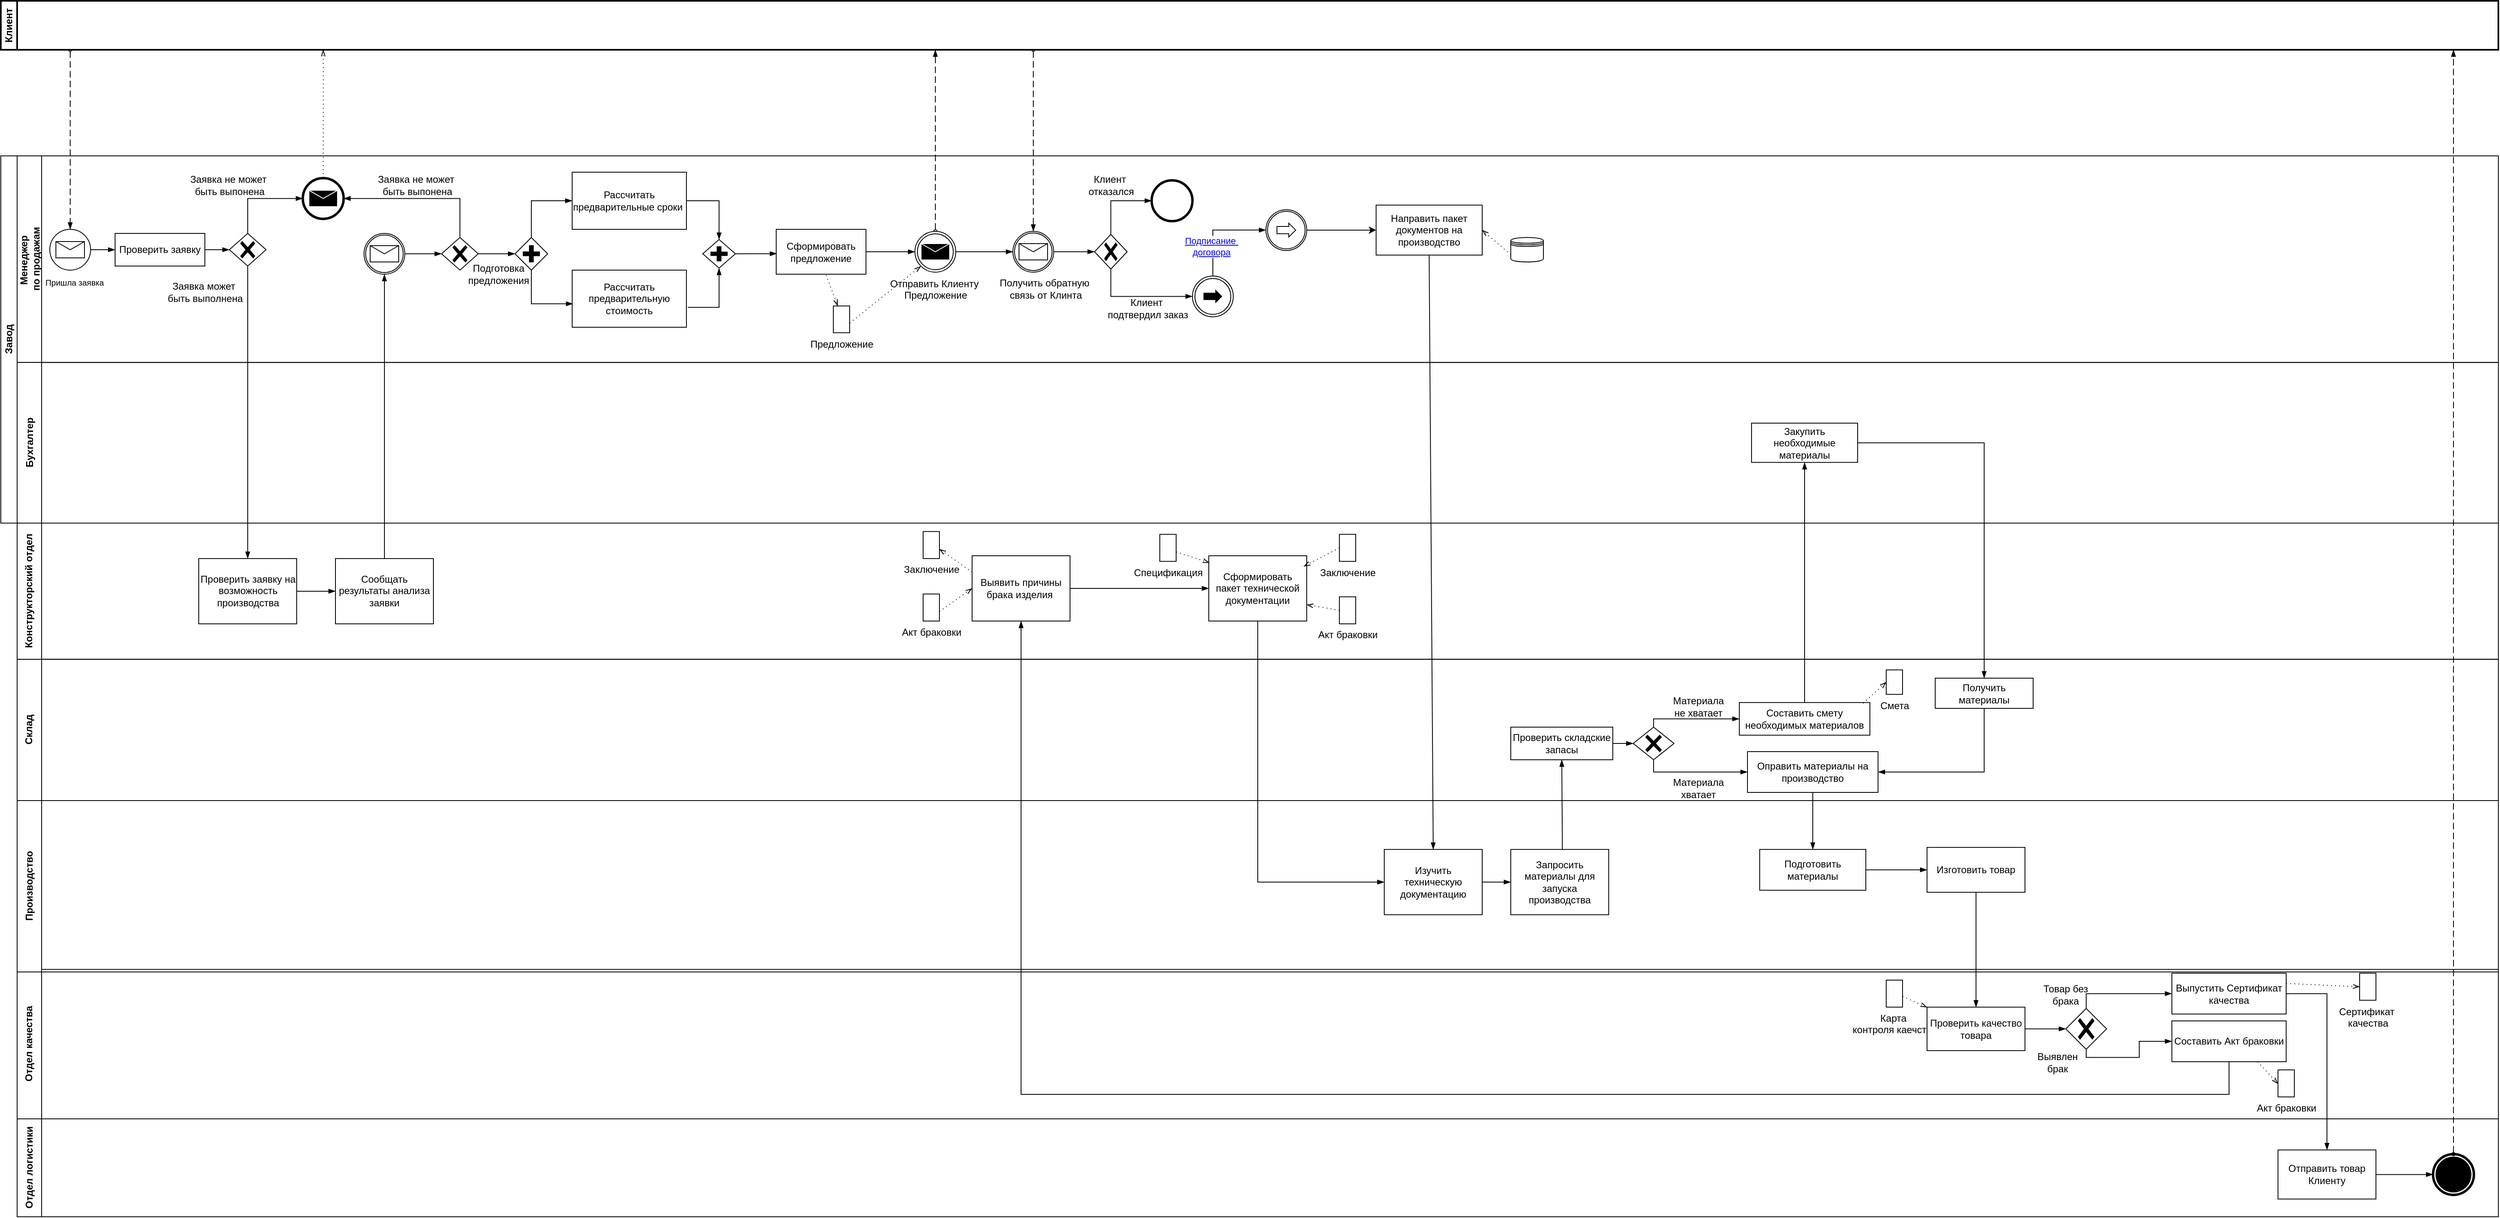 <mxfile version="27.0.5" pages="2">
  <diagram name="Основной процесс" id="c7488fd3-1785-93aa-aadb-54a6760d102a">
    <mxGraphModel dx="1033" dy="1678" grid="1" gridSize="10" guides="1" tooltips="1" connect="1" arrows="1" fold="1" page="1" pageScale="1" pageWidth="1100" pageHeight="850" background="none" math="0" shadow="0">
      <root>
        <mxCell id="0" />
        <mxCell id="1" parent="0" />
        <mxCell id="grZtnjOvbolf8I1hA8t4-18" value="Отдел логистики" style="swimlane;startSize=30;horizontal=0;html=1;" parent="1" vertex="1">
          <mxGeometry x="300" y="1240" width="3040" height="120" as="geometry" />
        </mxCell>
        <mxCell id="JQISLFtutepK_eMtJcaq-23" value="" style="points=[[0.145,0.145,0],[0.5,0,0],[0.855,0.145,0],[1,0.5,0],[0.855,0.855,0],[0.5,1,0],[0.145,0.855,0],[0,0.5,0]];shape=mxgraph.bpmn.event;html=1;verticalLabelPosition=bottom;labelBackgroundColor=#ffffff;verticalAlign=top;align=center;perimeter=ellipsePerimeter;outlineConnect=0;aspect=fixed;outline=end;symbol=terminate;" parent="grZtnjOvbolf8I1hA8t4-18" vertex="1">
          <mxGeometry x="2960" y="43.19" width="50" height="50" as="geometry" />
        </mxCell>
        <mxCell id="JQISLFtutepK_eMtJcaq-21" value="Отправить товар Клиенту" style="points=[[0.25,0,0],[0.5,0,0],[0.75,0,0],[1,0.25,0],[1,0.5,0],[1,0.75,0],[0.75,1,0],[0.5,1,0],[0.25,1,0],[0,0.75,0],[0,0.5,0],[0,0.25,0]];shape=mxgraph.bpmn.task2;whiteSpace=wrap;rectStyle=rounded;size=10;html=1;container=1;expand=0;collapsible=0;taskMarker=abstract;" parent="grZtnjOvbolf8I1hA8t4-18" vertex="1">
          <mxGeometry x="2770" y="38.13" width="120" height="60.13" as="geometry" />
        </mxCell>
        <mxCell id="JQISLFtutepK_eMtJcaq-24" value="" style="fontSize=12;html=1;endArrow=blockThin;endFill=1;rounded=0;entryX=0;entryY=0.5;entryDx=0;entryDy=0;entryPerimeter=0;exitX=1;exitY=0.5;exitDx=0;exitDy=0;exitPerimeter=0;" parent="grZtnjOvbolf8I1hA8t4-18" source="JQISLFtutepK_eMtJcaq-21" target="JQISLFtutepK_eMtJcaq-23" edge="1">
          <mxGeometry width="160" relative="1" as="geometry">
            <mxPoint x="2890" y="10" as="sourcePoint" />
            <mxPoint x="2680" y="-23.26" as="targetPoint" />
          </mxGeometry>
        </mxCell>
        <mxCell id="grZtnjOvbolf8I1hA8t4-48" value="" style="dashed=1;dashPattern=8 4;endArrow=blockThin;endFill=1;startArrow=oval;startFill=0;endSize=6;startSize=4;html=1;rounded=0;exitX=0.5;exitY=0;exitDx=0;exitDy=0;exitPerimeter=0;" parent="1" source="JHd7HGR9oyFKRNlut7dC-4" edge="1">
          <mxGeometry width="160" relative="1" as="geometry">
            <mxPoint x="940" y="129" as="sourcePoint" />
            <mxPoint x="1425" y="-70" as="targetPoint" />
          </mxGeometry>
        </mxCell>
        <mxCell id="grZtnjOvbolf8I1hA8t4-49" value="" style="dashed=1;dashPattern=8 4;endArrow=blockThin;endFill=1;startArrow=oval;startFill=0;endSize=6;startSize=4;html=1;rounded=0;" parent="1" target="grZtnjOvbolf8I1hA8t4-26" edge="1">
          <mxGeometry width="160" relative="1" as="geometry">
            <mxPoint x="365" y="-70" as="sourcePoint" />
            <mxPoint x="740" y="150" as="targetPoint" />
          </mxGeometry>
        </mxCell>
        <mxCell id="grZtnjOvbolf8I1hA8t4-62" value="" style="dashed=1;dashPattern=8 4;endArrow=blockThin;endFill=1;startArrow=oval;startFill=0;endSize=6;startSize=4;html=1;rounded=0;entryX=0.5;entryY=0;entryDx=0;entryDy=0;entryPerimeter=0;" parent="1" target="JHd7HGR9oyFKRNlut7dC-5" edge="1">
          <mxGeometry width="160" relative="1" as="geometry">
            <mxPoint x="1545" y="-70" as="sourcePoint" />
            <mxPoint x="1235" y="128.75" as="targetPoint" />
          </mxGeometry>
        </mxCell>
        <mxCell id="grZtnjOvbolf8I1hA8t4-13" value="Склад" style="swimlane;startSize=30;horizontal=0;html=1;" parent="1" vertex="1">
          <mxGeometry x="300" y="676.87" width="3040" height="173.13" as="geometry" />
        </mxCell>
        <mxCell id="grZtnjOvbolf8I1hA8t4-91" value="Оправить материалы на производство" style="points=[[0.25,0,0],[0.5,0,0],[0.75,0,0],[1,0.25,0],[1,0.5,0],[1,0.75,0],[0.75,1,0],[0.5,1,0],[0.25,1,0],[0,0.75,0],[0,0.5,0],[0,0.25,0]];shape=mxgraph.bpmn.task2;whiteSpace=wrap;rectStyle=rounded;size=10;html=1;container=1;expand=0;collapsible=0;taskMarker=abstract;" parent="grZtnjOvbolf8I1hA8t4-13" vertex="1">
          <mxGeometry x="2120" y="113.13" width="160" height="50" as="geometry" />
        </mxCell>
        <mxCell id="NqheKbUUEe3pR11f8SFU-2" value="Получить материалы" style="points=[[0.25,0,0],[0.5,0,0],[0.75,0,0],[1,0.25,0],[1,0.5,0],[1,0.75,0],[0.75,1,0],[0.5,1,0],[0.25,1,0],[0,0.75,0],[0,0.5,0],[0,0.25,0]];shape=mxgraph.bpmn.task2;whiteSpace=wrap;rectStyle=rounded;size=10;html=1;container=1;expand=0;collapsible=0;taskMarker=abstract;" parent="grZtnjOvbolf8I1hA8t4-13" vertex="1">
          <mxGeometry x="2350" y="23.13" width="120" height="37" as="geometry" />
        </mxCell>
        <mxCell id="grZtnjOvbolf8I1hA8t4-100" value="" style="edgeStyle=orthogonalEdgeStyle;fontSize=12;html=1;endArrow=blockThin;endFill=1;rounded=0;exitX=0.5;exitY=1;exitDx=0;exitDy=0;exitPerimeter=0;entryX=1;entryY=0.5;entryDx=0;entryDy=0;entryPerimeter=0;" parent="grZtnjOvbolf8I1hA8t4-13" source="NqheKbUUEe3pR11f8SFU-2" target="grZtnjOvbolf8I1hA8t4-91" edge="1">
          <mxGeometry width="160" relative="1" as="geometry">
            <mxPoint x="2410" y="73.0" as="sourcePoint" />
            <mxPoint x="1810" y="-187" as="targetPoint" />
          </mxGeometry>
        </mxCell>
        <mxCell id="grZtnjOvbolf8I1hA8t4-73" value="Проверить складские запасы" style="points=[[0.25,0,0],[0.5,0,0],[0.75,0,0],[1,0.25,0],[1,0.5,0],[1,0.75,0],[0.75,1,0],[0.5,1,0],[0.25,1,0],[0,0.75,0],[0,0.5,0],[0,0.25,0]];shape=mxgraph.bpmn.task2;whiteSpace=wrap;rectStyle=rounded;size=10;html=1;container=1;expand=0;collapsible=0;taskMarker=abstract;" parent="grZtnjOvbolf8I1hA8t4-13" vertex="1">
          <mxGeometry x="1830" y="83.13" width="125" height="40" as="geometry" />
        </mxCell>
        <mxCell id="grZtnjOvbolf8I1hA8t4-75" value="" style="points=[[0.25,0.25,0],[0.5,0,0],[0.75,0.25,0],[1,0.5,0],[0.75,0.75,0],[0.5,1,0],[0.25,0.75,0],[0,0.5,0]];shape=mxgraph.bpmn.gateway2;html=1;verticalLabelPosition=bottom;labelBackgroundColor=#ffffff;verticalAlign=top;align=center;perimeter=rhombusPerimeter;outlineConnect=0;outline=none;symbol=none;gwType=exclusive;" parent="grZtnjOvbolf8I1hA8t4-13" vertex="1">
          <mxGeometry x="1980" y="83.13" width="50" height="40" as="geometry" />
        </mxCell>
        <mxCell id="grZtnjOvbolf8I1hA8t4-93" value="" style="edgeStyle=orthogonalEdgeStyle;fontSize=12;html=1;endArrow=blockThin;endFill=1;rounded=0;exitX=0.5;exitY=1;exitDx=0;exitDy=0;exitPerimeter=0;entryX=0;entryY=0.5;entryDx=0;entryDy=0;entryPerimeter=0;" parent="grZtnjOvbolf8I1hA8t4-13" source="grZtnjOvbolf8I1hA8t4-75" target="grZtnjOvbolf8I1hA8t4-91" edge="1">
          <mxGeometry width="160" relative="1" as="geometry">
            <mxPoint x="1580" y="-7" as="sourcePoint" />
            <mxPoint x="1740" y="-7" as="targetPoint" />
            <Array as="points">
              <mxPoint x="2005" y="138" />
            </Array>
          </mxGeometry>
        </mxCell>
        <mxCell id="grZtnjOvbolf8I1hA8t4-76" value="" style="fontSize=12;html=1;endArrow=blockThin;endFill=1;rounded=0;exitX=1;exitY=0.5;exitDx=0;exitDy=0;exitPerimeter=0;entryX=0;entryY=0.5;entryDx=0;entryDy=0;entryPerimeter=0;" parent="grZtnjOvbolf8I1hA8t4-13" source="grZtnjOvbolf8I1hA8t4-73" target="grZtnjOvbolf8I1hA8t4-75" edge="1">
          <mxGeometry width="160" relative="1" as="geometry">
            <mxPoint x="1500" y="103" as="sourcePoint" />
            <mxPoint x="1660" y="103" as="targetPoint" />
          </mxGeometry>
        </mxCell>
        <mxCell id="FKoTsEBSNXSWn6BSIB8N-1" value="Материала не хватает" style="text;html=1;align=center;verticalAlign=middle;whiteSpace=wrap;rounded=0;" vertex="1" parent="grZtnjOvbolf8I1hA8t4-13">
          <mxGeometry x="2020" y="43.13" width="80" height="30" as="geometry" />
        </mxCell>
        <mxCell id="FKoTsEBSNXSWn6BSIB8N-2" value="Материала хватает" style="text;html=1;align=center;verticalAlign=middle;whiteSpace=wrap;rounded=0;" vertex="1" parent="grZtnjOvbolf8I1hA8t4-13">
          <mxGeometry x="2020" y="143.13" width="80" height="30" as="geometry" />
        </mxCell>
        <mxCell id="JQISLFtutepK_eMtJcaq-1" value="&lt;b&gt;Клиент&lt;/b&gt;" style="swimlane;html=1;startSize=20;fontStyle=0;collapsible=0;horizontal=0;swimlaneLine=1;swimlaneFillColor=#ffffff;strokeWidth=2;whiteSpace=wrap;" parent="1" vertex="1">
          <mxGeometry x="280" y="-130" width="3060" height="60" as="geometry" />
        </mxCell>
        <mxCell id="JQISLFtutepK_eMtJcaq-25" value="" style="dashed=1;dashPattern=8 4;endArrow=blockThin;endFill=1;startArrow=oval;startFill=0;endSize=6;startSize=4;html=1;rounded=0;exitX=0.5;exitY=0;exitDx=0;exitDy=0;exitPerimeter=0;" parent="1" source="JQISLFtutepK_eMtJcaq-23" edge="1">
          <mxGeometry width="160" relative="1" as="geometry">
            <mxPoint x="2570" y="560" as="sourcePoint" />
            <mxPoint x="3285" y="-70" as="targetPoint" />
          </mxGeometry>
        </mxCell>
        <mxCell id="Abq-mxqaJwDoBvF3ufAe-1" value="Конструкторский отдел" style="swimlane;startSize=30;horizontal=0;html=1;" parent="1" vertex="1">
          <mxGeometry x="300" y="510" width="3040" height="166.87" as="geometry" />
        </mxCell>
        <mxCell id="bjz-PLVVjiqRxVSRQ19s-1" value="Проверить заявку на возможность производства" style="points=[[0.25,0,0],[0.5,0,0],[0.75,0,0],[1,0.25,0],[1,0.5,0],[1,0.75,0],[0.75,1,0],[0.5,1,0],[0.25,1,0],[0,0.75,0],[0,0.5,0],[0,0.25,0]];shape=mxgraph.bpmn.task2;whiteSpace=wrap;rectStyle=rounded;size=10;html=1;container=1;expand=0;collapsible=0;taskMarker=abstract;" parent="Abq-mxqaJwDoBvF3ufAe-1" vertex="1">
          <mxGeometry x="222.5" y="43.44" width="120" height="80" as="geometry" />
        </mxCell>
        <mxCell id="bjz-PLVVjiqRxVSRQ19s-12" value="Сообщать результаты анализа заявки" style="points=[[0.25,0,0],[0.5,0,0],[0.75,0,0],[1,0.25,0],[1,0.5,0],[1,0.75,0],[0.75,1,0],[0.5,1,0],[0.25,1,0],[0,0.75,0],[0,0.5,0],[0,0.25,0]];shape=mxgraph.bpmn.task2;whiteSpace=wrap;rectStyle=rounded;size=10;html=1;container=1;expand=0;collapsible=0;taskMarker=receive;" parent="Abq-mxqaJwDoBvF3ufAe-1" vertex="1">
          <mxGeometry x="390" y="43.44" width="120" height="80" as="geometry" />
        </mxCell>
        <mxCell id="bjz-PLVVjiqRxVSRQ19s-13" value="" style="edgeStyle=elbowEdgeStyle;fontSize=12;html=1;endArrow=blockThin;endFill=1;rounded=0;exitX=1;exitY=0.5;exitDx=0;exitDy=0;exitPerimeter=0;entryX=0;entryY=0.5;entryDx=0;entryDy=0;entryPerimeter=0;" parent="Abq-mxqaJwDoBvF3ufAe-1" source="bjz-PLVVjiqRxVSRQ19s-1" target="bjz-PLVVjiqRxVSRQ19s-12" edge="1">
          <mxGeometry width="160" relative="1" as="geometry">
            <mxPoint x="450" y="-33.13" as="sourcePoint" />
            <mxPoint x="390" y="83.87" as="targetPoint" />
          </mxGeometry>
        </mxCell>
        <mxCell id="dF_wO8TLLUIsRSwdZZeH-1" value="Выявить причины брака изделия&amp;nbsp;" style="points=[[0.25,0,0],[0.5,0,0],[0.75,0,0],[1,0.25,0],[1,0.5,0],[1,0.75,0],[0.75,1,0],[0.5,1,0],[0.25,1,0],[0,0.75,0],[0,0.5,0],[0,0.25,0]];shape=mxgraph.bpmn.task2;whiteSpace=wrap;rectStyle=rounded;size=10;html=1;container=1;expand=0;collapsible=0;taskMarker=abstract;" parent="Abq-mxqaJwDoBvF3ufAe-1" vertex="1">
          <mxGeometry x="1170" y="40" width="120" height="80" as="geometry" />
        </mxCell>
        <mxCell id="NqheKbUUEe3pR11f8SFU-14" value="Акт браковки" style="shape=mxgraph.bpmn.data2;labelPosition=center;verticalLabelPosition=bottom;align=center;verticalAlign=top;size=10;html=1;" parent="Abq-mxqaJwDoBvF3ufAe-1" vertex="1">
          <mxGeometry x="1110" y="86.87" width="20" height="33.13" as="geometry" />
        </mxCell>
        <mxCell id="NqheKbUUEe3pR11f8SFU-15" value="Заключение" style="shape=mxgraph.bpmn.data2;labelPosition=center;verticalLabelPosition=bottom;align=center;verticalAlign=top;size=10;html=1;" parent="Abq-mxqaJwDoBvF3ufAe-1" vertex="1">
          <mxGeometry x="1110" y="10.31" width="20" height="33.13" as="geometry" />
        </mxCell>
        <mxCell id="NqheKbUUEe3pR11f8SFU-16" value="" style="fontSize=12;html=1;endFill=0;startFill=0;endSize=6;startSize=6;dashed=1;dashPattern=1 4;endArrow=openThin;startArrow=none;rounded=0;exitX=0;exitY=0;exitDx=20;exitDy=21.565;exitPerimeter=0;entryX=0;entryY=0.5;entryDx=0;entryDy=0;entryPerimeter=0;" parent="Abq-mxqaJwDoBvF3ufAe-1" source="NqheKbUUEe3pR11f8SFU-14" target="dF_wO8TLLUIsRSwdZZeH-1" edge="1">
          <mxGeometry width="160" relative="1" as="geometry">
            <mxPoint x="1170" y="90" as="sourcePoint" />
            <mxPoint x="1330" y="90" as="targetPoint" />
          </mxGeometry>
        </mxCell>
        <mxCell id="NqheKbUUEe3pR11f8SFU-17" value="" style="fontSize=12;html=1;endFill=0;startFill=0;endSize=6;startSize=6;dashed=1;dashPattern=1 4;endArrow=openThin;startArrow=none;rounded=0;exitX=0;exitY=0.25;exitDx=0;exitDy=0;exitPerimeter=0;entryX=0;entryY=0;entryDx=20;entryDy=21.565;entryPerimeter=0;" parent="Abq-mxqaJwDoBvF3ufAe-1" source="dF_wO8TLLUIsRSwdZZeH-1" target="NqheKbUUEe3pR11f8SFU-15" edge="1">
          <mxGeometry width="160" relative="1" as="geometry">
            <mxPoint x="1140" y="118" as="sourcePoint" />
            <mxPoint x="1180" y="90" as="targetPoint" />
          </mxGeometry>
        </mxCell>
        <mxCell id="NqheKbUUEe3pR11f8SFU-18" value="Сформировать пакет технической документации" style="points=[[0.25,0,0],[0.5,0,0],[0.75,0,0],[1,0.25,0],[1,0.5,0],[1,0.75,0],[0.75,1,0],[0.5,1,0],[0.25,1,0],[0,0.75,0],[0,0.5,0],[0,0.25,0]];shape=mxgraph.bpmn.task2;whiteSpace=wrap;rectStyle=rounded;size=10;html=1;container=1;expand=0;collapsible=0;taskMarker=abstract;" parent="Abq-mxqaJwDoBvF3ufAe-1" vertex="1">
          <mxGeometry x="1460" y="40" width="120" height="80" as="geometry" />
        </mxCell>
        <mxCell id="NqheKbUUEe3pR11f8SFU-19" value="" style="fontSize=12;html=1;endArrow=blockThin;endFill=1;rounded=0;exitX=1;exitY=0.5;exitDx=0;exitDy=0;exitPerimeter=0;entryX=0;entryY=0.5;entryDx=0;entryDy=0;entryPerimeter=0;" parent="Abq-mxqaJwDoBvF3ufAe-1" source="dF_wO8TLLUIsRSwdZZeH-1" target="NqheKbUUEe3pR11f8SFU-18" edge="1">
          <mxGeometry width="160" relative="1" as="geometry">
            <mxPoint x="1390" y="200" as="sourcePoint" />
            <mxPoint x="1550" y="200" as="targetPoint" />
          </mxGeometry>
        </mxCell>
        <mxCell id="NqheKbUUEe3pR11f8SFU-21" value="Акт браковки" style="shape=mxgraph.bpmn.data2;labelPosition=center;verticalLabelPosition=bottom;align=center;verticalAlign=top;size=10;html=1;" parent="Abq-mxqaJwDoBvF3ufAe-1" vertex="1">
          <mxGeometry x="1620" y="90.31" width="20" height="33.13" as="geometry" />
        </mxCell>
        <mxCell id="NqheKbUUEe3pR11f8SFU-22" value="Заключение" style="shape=mxgraph.bpmn.data2;labelPosition=center;verticalLabelPosition=bottom;align=center;verticalAlign=top;size=10;html=1;" parent="Abq-mxqaJwDoBvF3ufAe-1" vertex="1">
          <mxGeometry x="1620" y="13.75" width="20" height="33.13" as="geometry" />
        </mxCell>
        <mxCell id="YybfaLwmUp_IYpADDiWD-1" value="Спецификация" style="shape=mxgraph.bpmn.data2;labelPosition=center;verticalLabelPosition=bottom;align=center;verticalAlign=top;size=10;html=1;" parent="Abq-mxqaJwDoBvF3ufAe-1" vertex="1">
          <mxGeometry x="1400" y="13.75" width="20" height="33.13" as="geometry" />
        </mxCell>
        <mxCell id="YybfaLwmUp_IYpADDiWD-2" value="" style="fontSize=12;html=1;endFill=0;startFill=0;endSize=6;startSize=6;dashed=1;dashPattern=1 4;endArrow=openThin;startArrow=none;rounded=0;exitX=0;exitY=0;exitDx=20;exitDy=21.565;exitPerimeter=0;entryX=0.006;entryY=0.107;entryDx=0;entryDy=0;entryPerimeter=0;" parent="Abq-mxqaJwDoBvF3ufAe-1" source="YybfaLwmUp_IYpADDiWD-1" target="NqheKbUUEe3pR11f8SFU-18" edge="1">
          <mxGeometry width="160" relative="1" as="geometry">
            <mxPoint x="1270" y="130" as="sourcePoint" />
            <mxPoint x="1430" y="130" as="targetPoint" />
          </mxGeometry>
        </mxCell>
        <mxCell id="YybfaLwmUp_IYpADDiWD-3" value="" style="fontSize=12;html=1;endFill=0;startFill=0;endSize=6;startSize=6;dashed=1;dashPattern=1 4;endArrow=openThin;startArrow=none;rounded=0;exitX=0;exitY=0.5;exitDx=0;exitDy=0;exitPerimeter=0;entryX=0.969;entryY=0.163;entryDx=0;entryDy=0;entryPerimeter=0;" parent="Abq-mxqaJwDoBvF3ufAe-1" source="NqheKbUUEe3pR11f8SFU-22" target="NqheKbUUEe3pR11f8SFU-18" edge="1">
          <mxGeometry width="160" relative="1" as="geometry">
            <mxPoint x="1430" y="45" as="sourcePoint" />
            <mxPoint x="1471" y="59" as="targetPoint" />
          </mxGeometry>
        </mxCell>
        <mxCell id="YybfaLwmUp_IYpADDiWD-4" value="" style="fontSize=12;html=1;endFill=0;startFill=0;endSize=6;startSize=6;dashed=1;dashPattern=1 4;endArrow=openThin;startArrow=none;rounded=0;exitX=0;exitY=0.5;exitDx=0;exitDy=0;exitPerimeter=0;entryX=1;entryY=0.75;entryDx=0;entryDy=0;entryPerimeter=0;" parent="Abq-mxqaJwDoBvF3ufAe-1" source="NqheKbUUEe3pR11f8SFU-21" target="NqheKbUUEe3pR11f8SFU-18" edge="1">
          <mxGeometry width="160" relative="1" as="geometry">
            <mxPoint x="1440" y="55" as="sourcePoint" />
            <mxPoint x="1481" y="69" as="targetPoint" />
          </mxGeometry>
        </mxCell>
        <mxCell id="bjz-PLVVjiqRxVSRQ19s-6" value="" style="fontSize=12;html=1;endArrow=blockThin;endFill=1;rounded=0;exitX=0.5;exitY=1;exitDx=0;exitDy=0;exitPerimeter=0;entryX=0.5;entryY=0;entryDx=0;entryDy=0;entryPerimeter=0;" parent="1" source="bjz-PLVVjiqRxVSRQ19s-4" target="bjz-PLVVjiqRxVSRQ19s-1" edge="1">
          <mxGeometry width="160" relative="1" as="geometry">
            <mxPoint x="760" y="420" as="sourcePoint" />
            <mxPoint x="920" y="420" as="targetPoint" />
          </mxGeometry>
        </mxCell>
        <mxCell id="bjz-PLVVjiqRxVSRQ19s-11" value="" style="fontSize=12;html=1;endFill=0;startFill=0;endSize=6;startSize=6;dashed=1;dashPattern=1 4;endArrow=openThin;startArrow=none;rounded=0;exitX=0.5;exitY=0;exitDx=0;exitDy=0;exitPerimeter=0;" parent="1" source="bjz-PLVVjiqRxVSRQ19s-10" edge="1">
          <mxGeometry width="160" relative="1" as="geometry">
            <mxPoint x="750" y="130" as="sourcePoint" />
            <mxPoint x="675" y="-70" as="targetPoint" />
          </mxGeometry>
        </mxCell>
        <mxCell id="bjz-PLVVjiqRxVSRQ19s-15" value="" style="fontSize=12;html=1;endArrow=blockThin;endFill=1;rounded=0;exitX=0.5;exitY=0;exitDx=0;exitDy=0;exitPerimeter=0;entryX=0.5;entryY=1;entryDx=0;entryDy=0;entryPerimeter=0;" parent="1" source="bjz-PLVVjiqRxVSRQ19s-12" target="bjz-PLVVjiqRxVSRQ19s-22" edge="1">
          <mxGeometry width="160" relative="1" as="geometry">
            <mxPoint x="750" y="400" as="sourcePoint" />
            <mxPoint x="750.0" y="205" as="targetPoint" />
          </mxGeometry>
        </mxCell>
        <mxCell id="grZtnjOvbolf8I1hA8t4-17" value="Отдел качества" style="swimlane;startSize=30;horizontal=0;html=1;" parent="1" vertex="1">
          <mxGeometry x="300" y="1056.87" width="3040" height="183.13" as="geometry" />
        </mxCell>
        <mxCell id="bJ-M0_8tC5cJY_qROPl9-1" value="Карта&amp;nbsp;&lt;div&gt;контроля каечства&lt;/div&gt;" style="shape=mxgraph.bpmn.data2;labelPosition=center;verticalLabelPosition=bottom;align=center;verticalAlign=top;size=10;html=1;" parent="grZtnjOvbolf8I1hA8t4-17" vertex="1">
          <mxGeometry x="2290" y="13.13" width="20" height="33.13" as="geometry" />
        </mxCell>
        <mxCell id="JQISLFtutepK_eMtJcaq-13" value="" style="points=[[0.25,0.25,0],[0.5,0,0],[0.75,0.25,0],[1,0.5,0],[0.75,0.75,0],[0.5,1,0],[0.25,0.75,0],[0,0.5,0]];shape=mxgraph.bpmn.gateway2;html=1;verticalLabelPosition=bottom;labelBackgroundColor=#ffffff;verticalAlign=top;align=center;perimeter=rhombusPerimeter;outlineConnect=0;outline=none;symbol=none;gwType=exclusive;" parent="grZtnjOvbolf8I1hA8t4-17" vertex="1">
          <mxGeometry x="2510" y="47.89" width="50" height="50" as="geometry" />
        </mxCell>
        <mxCell id="NqheKbUUEe3pR11f8SFU-4" value="Выпустить Сертификат качества" style="points=[[0.25,0,0],[0.5,0,0],[0.75,0,0],[1,0.25,0],[1,0.5,0],[1,0.75,0],[0.75,1,0],[0.5,1,0],[0.25,1,0],[0,0.75,0],[0,0.5,0],[0,0.25,0]];shape=mxgraph.bpmn.task2;whiteSpace=wrap;rectStyle=rounded;size=10;html=1;container=1;expand=0;collapsible=0;taskMarker=abstract;" parent="grZtnjOvbolf8I1hA8t4-17" vertex="1">
          <mxGeometry x="2640" y="4.7" width="140" height="50" as="geometry" />
        </mxCell>
        <mxCell id="NqheKbUUEe3pR11f8SFU-5" value="Составить Акт браковки" style="points=[[0.25,0,0],[0.5,0,0],[0.75,0,0],[1,0.25,0],[1,0.5,0],[1,0.75,0],[0.75,1,0],[0.5,1,0],[0.25,1,0],[0,0.75,0],[0,0.5,0],[0,0.25,0]];shape=mxgraph.bpmn.task2;whiteSpace=wrap;rectStyle=rounded;size=10;html=1;container=1;expand=0;collapsible=0;taskMarker=abstract;" parent="grZtnjOvbolf8I1hA8t4-17" vertex="1">
          <mxGeometry x="2640" y="63.13" width="140" height="50" as="geometry" />
        </mxCell>
        <mxCell id="NqheKbUUEe3pR11f8SFU-6" value="" style="fontSize=12;html=1;endArrow=blockThin;endFill=1;rounded=0;exitX=0.5;exitY=0;exitDx=0;exitDy=0;exitPerimeter=0;entryX=0;entryY=0.5;entryDx=0;entryDy=0;entryPerimeter=0;edgeStyle=orthogonalEdgeStyle;" parent="grZtnjOvbolf8I1hA8t4-17" source="JQISLFtutepK_eMtJcaq-13" target="NqheKbUUEe3pR11f8SFU-4" edge="1">
          <mxGeometry width="160" relative="1" as="geometry">
            <mxPoint x="2650" y="123.13" as="sourcePoint" />
            <mxPoint x="2810" y="123.13" as="targetPoint" />
          </mxGeometry>
        </mxCell>
        <mxCell id="NqheKbUUEe3pR11f8SFU-7" value="" style="fontSize=12;html=1;endArrow=blockThin;endFill=1;rounded=0;exitX=0.5;exitY=1;exitDx=0;exitDy=0;exitPerimeter=0;entryX=0;entryY=0.5;entryDx=0;entryDy=0;entryPerimeter=0;edgeStyle=orthogonalEdgeStyle;" parent="grZtnjOvbolf8I1hA8t4-17" source="JQISLFtutepK_eMtJcaq-13" target="NqheKbUUEe3pR11f8SFU-5" edge="1">
          <mxGeometry width="160" relative="1" as="geometry">
            <mxPoint x="2650" y="123.13" as="sourcePoint" />
            <mxPoint x="2810" y="123.13" as="targetPoint" />
          </mxGeometry>
        </mxCell>
        <mxCell id="NqheKbUUEe3pR11f8SFU-10" value="Сертификат&amp;nbsp;&lt;div&gt;качества&lt;/div&gt;" style="shape=mxgraph.bpmn.data2;labelPosition=center;verticalLabelPosition=bottom;align=center;verticalAlign=top;size=10;html=1;" parent="grZtnjOvbolf8I1hA8t4-17" vertex="1">
          <mxGeometry x="2870" y="4.7" width="20" height="33.13" as="geometry" />
        </mxCell>
        <mxCell id="NqheKbUUEe3pR11f8SFU-11" value="" style="fontSize=12;html=1;endFill=0;startFill=0;endSize=6;startSize=6;dashed=1;dashPattern=1 4;endArrow=openThin;startArrow=none;rounded=0;exitX=1;exitY=0.25;exitDx=0;exitDy=0;exitPerimeter=0;entryX=0;entryY=0.5;entryDx=0;entryDy=0;entryPerimeter=0;" parent="grZtnjOvbolf8I1hA8t4-17" source="NqheKbUUEe3pR11f8SFU-4" target="NqheKbUUEe3pR11f8SFU-10" edge="1">
          <mxGeometry width="160" relative="1" as="geometry">
            <mxPoint x="2530" y="153.13" as="sourcePoint" />
            <mxPoint x="2690" y="153.13" as="targetPoint" />
          </mxGeometry>
        </mxCell>
        <mxCell id="NqheKbUUEe3pR11f8SFU-12" value="Акт браковки" style="shape=mxgraph.bpmn.data2;labelPosition=center;verticalLabelPosition=bottom;align=center;verticalAlign=top;size=10;html=1;" parent="grZtnjOvbolf8I1hA8t4-17" vertex="1">
          <mxGeometry x="2770" y="123.13" width="20" height="33.13" as="geometry" />
        </mxCell>
        <mxCell id="NqheKbUUEe3pR11f8SFU-13" value="" style="fontSize=12;html=1;endFill=0;startFill=0;endSize=6;startSize=6;dashed=1;dashPattern=1 4;endArrow=openThin;startArrow=none;rounded=0;exitX=0.75;exitY=1;exitDx=0;exitDy=0;exitPerimeter=0;" parent="grZtnjOvbolf8I1hA8t4-17" source="NqheKbUUEe3pR11f8SFU-5" edge="1">
          <mxGeometry width="160" relative="1" as="geometry">
            <mxPoint x="2640" y="153.13" as="sourcePoint" />
            <mxPoint x="2770" y="140.13" as="targetPoint" />
          </mxGeometry>
        </mxCell>
        <mxCell id="JQISLFtutepK_eMtJcaq-9" value="Проверить качество товара" style="points=[[0.25,0,0],[0.5,0,0],[0.75,0,0],[1,0.25,0],[1,0.5,0],[1,0.75,0],[0.75,1,0],[0.5,1,0],[0.25,1,0],[0,0.75,0],[0,0.5,0],[0,0.25,0]];shape=mxgraph.bpmn.task2;whiteSpace=wrap;rectStyle=rounded;size=10;html=1;container=1;expand=0;collapsible=0;taskMarker=abstract;" parent="grZtnjOvbolf8I1hA8t4-17" vertex="1">
          <mxGeometry x="2340" y="46.26" width="120" height="53.26" as="geometry" />
        </mxCell>
        <mxCell id="NqheKbUUEe3pR11f8SFU-3" value="" style="edgeStyle=elbowEdgeStyle;fontSize=12;html=1;endArrow=blockThin;endFill=1;rounded=0;exitX=1;exitY=0.5;exitDx=0;exitDy=0;exitPerimeter=0;entryX=0;entryY=0.5;entryDx=0;entryDy=0;entryPerimeter=0;" parent="grZtnjOvbolf8I1hA8t4-17" source="JQISLFtutepK_eMtJcaq-9" target="JQISLFtutepK_eMtJcaq-13" edge="1">
          <mxGeometry width="160" relative="1" as="geometry">
            <mxPoint x="2400" y="123.13" as="sourcePoint" />
            <mxPoint x="2560" y="123.13" as="targetPoint" />
          </mxGeometry>
        </mxCell>
        <mxCell id="FKoTsEBSNXSWn6BSIB8N-3" value="Выявлен брак" style="text;html=1;align=center;verticalAlign=middle;whiteSpace=wrap;rounded=0;" vertex="1" parent="grZtnjOvbolf8I1hA8t4-17">
          <mxGeometry x="2470" y="99.52" width="60" height="30" as="geometry" />
        </mxCell>
        <mxCell id="FKoTsEBSNXSWn6BSIB8N-4" value="Товар без брака" style="text;html=1;align=center;verticalAlign=middle;whiteSpace=wrap;rounded=0;" vertex="1" parent="grZtnjOvbolf8I1hA8t4-17">
          <mxGeometry x="2480" y="16.26" width="60" height="30" as="geometry" />
        </mxCell>
        <mxCell id="grZtnjOvbolf8I1hA8t4-14" value="Производство" style="swimlane;startSize=30;horizontal=0;html=1;" parent="1" vertex="1">
          <mxGeometry x="300" y="850" width="3040" height="210" as="geometry" />
        </mxCell>
        <mxCell id="JQISLFtutepK_eMtJcaq-10" value="Изготовить товар" style="points=[[0.25,0,0],[0.5,0,0],[0.75,0,0],[1,0.25,0],[1,0.5,0],[1,0.75,0],[0.75,1,0],[0.5,1,0],[0.25,1,0],[0,0.75,0],[0,0.5,0],[0,0.25,0]];shape=mxgraph.bpmn.task2;whiteSpace=wrap;rectStyle=rounded;size=10;html=1;container=1;expand=0;collapsible=0;taskMarker=abstract;isLoopSub=1;" parent="grZtnjOvbolf8I1hA8t4-14" vertex="1">
          <mxGeometry x="2340" y="57.37" width="120" height="55" as="geometry" />
        </mxCell>
        <mxCell id="grZtnjOvbolf8I1hA8t4-5" value="Завод" style="swimlane;childLayout=stackLayout;resizeParent=1;resizeParentMax=0;horizontal=0;startSize=20;horizontalStack=0;html=1;" parent="1" vertex="1">
          <mxGeometry x="280" y="60" width="3060" height="450" as="geometry" />
        </mxCell>
        <mxCell id="grZtnjOvbolf8I1hA8t4-6" value="Менеджер&amp;nbsp;&lt;div&gt;по продажам&lt;/div&gt;" style="swimlane;startSize=30;horizontal=0;html=1;align=center;" parent="grZtnjOvbolf8I1hA8t4-5" vertex="1">
          <mxGeometry x="20" width="3040" height="253.13" as="geometry">
            <mxRectangle x="20" width="460" height="40" as="alternateBounds" />
          </mxGeometry>
        </mxCell>
        <mxCell id="grZtnjOvbolf8I1hA8t4-26" value="" style="points=[[0.145,0.145,0],[0.5,0,0],[0.855,0.145,0],[1,0.5,0],[0.855,0.855,0],[0.5,1,0],[0.145,0.855,0],[0,0.5,0]];shape=mxgraph.bpmn.event;html=1;verticalLabelPosition=bottom;labelBackgroundColor=#ffffff;verticalAlign=top;align=center;perimeter=ellipsePerimeter;outlineConnect=0;aspect=fixed;outline=standard;symbol=message;" parent="grZtnjOvbolf8I1hA8t4-6" vertex="1">
          <mxGeometry x="40" y="90" width="50" height="50" as="geometry" />
        </mxCell>
        <mxCell id="grZtnjOvbolf8I1hA8t4-27" value="&lt;font style=&quot;font-size: 10px;&quot;&gt;Пришла заявка&lt;/font&gt;" style="text;html=1;align=center;verticalAlign=middle;resizable=0;points=[];autosize=1;strokeColor=none;fillColor=none;" parent="grZtnjOvbolf8I1hA8t4-6" vertex="1">
          <mxGeometry x="20" y="140" width="100" height="30" as="geometry" />
        </mxCell>
        <mxCell id="grZtnjOvbolf8I1hA8t4-29" value="Проверить заявку" style="points=[[0.25,0,0],[0.5,0,0],[0.75,0,0],[1,0.25,0],[1,0.5,0],[1,0.75,0],[0.75,1,0],[0.5,1,0],[0.25,1,0],[0,0.75,0],[0,0.5,0],[0,0.25,0]];shape=mxgraph.bpmn.task2;whiteSpace=wrap;rectStyle=rounded;size=10;html=1;container=1;expand=0;collapsible=0;taskMarker=abstract;" parent="grZtnjOvbolf8I1hA8t4-6" vertex="1">
          <mxGeometry x="120" y="95" width="110" height="40" as="geometry" />
        </mxCell>
        <mxCell id="grZtnjOvbolf8I1hA8t4-28" value="" style="edgeStyle=elbowEdgeStyle;fontSize=12;html=1;endArrow=blockThin;endFill=1;rounded=0;" parent="grZtnjOvbolf8I1hA8t4-6" source="grZtnjOvbolf8I1hA8t4-26" target="grZtnjOvbolf8I1hA8t4-29" edge="1">
          <mxGeometry width="160" relative="1" as="geometry">
            <mxPoint x="100" y="60" as="sourcePoint" />
            <mxPoint x="180" y="60" as="targetPoint" />
          </mxGeometry>
        </mxCell>
        <mxCell id="grZtnjOvbolf8I1hA8t4-37" value="" style="points=[[0.25,0.25,0],[0.5,0,0],[0.75,0.25,0],[1,0.5,0],[0.75,0.75,0],[0.5,1,0],[0.25,0.75,0],[0,0.5,0]];shape=mxgraph.bpmn.gateway2;html=1;verticalLabelPosition=bottom;labelBackgroundColor=#ffffff;verticalAlign=top;align=center;perimeter=rhombusPerimeter;outlineConnect=0;outline=none;symbol=none;gwType=parallel;" parent="grZtnjOvbolf8I1hA8t4-6" vertex="1">
          <mxGeometry x="610" y="100" width="40" height="40" as="geometry" />
        </mxCell>
        <mxCell id="grZtnjOvbolf8I1hA8t4-39" value="" style="fontSize=12;html=1;endArrow=blockThin;endFill=1;rounded=0;exitX=0.5;exitY=0;exitDx=0;exitDy=0;exitPerimeter=0;entryX=0;entryY=0.5;entryDx=0;entryDy=0;edgeStyle=orthogonalEdgeStyle;entryPerimeter=0;" parent="grZtnjOvbolf8I1hA8t4-6" source="grZtnjOvbolf8I1hA8t4-37" target="JQISLFtutepK_eMtJcaq-15" edge="1">
          <mxGeometry width="160" relative="1" as="geometry">
            <mxPoint x="630" y="81.25" as="sourcePoint" />
            <mxPoint x="680" y="48.75" as="targetPoint" />
          </mxGeometry>
        </mxCell>
        <mxCell id="grZtnjOvbolf8I1hA8t4-40" value="" style="fontSize=12;html=1;endArrow=blockThin;endFill=1;rounded=0;exitX=0.5;exitY=1;exitDx=0;exitDy=0;exitPerimeter=0;entryX=0.007;entryY=0.589;entryDx=0;entryDy=0;edgeStyle=orthogonalEdgeStyle;entryPerimeter=0;" parent="grZtnjOvbolf8I1hA8t4-6" source="grZtnjOvbolf8I1hA8t4-37" target="JQISLFtutepK_eMtJcaq-16" edge="1">
          <mxGeometry width="160" relative="1" as="geometry">
            <mxPoint x="630" y="121.25" as="sourcePoint" />
            <mxPoint x="660" y="138.75" as="targetPoint" />
          </mxGeometry>
        </mxCell>
        <mxCell id="grZtnjOvbolf8I1hA8t4-41" value="" style="points=[[0.25,0.25,0],[0.5,0,0],[0.75,0.25,0],[1,0.5,0],[0.75,0.75,0],[0.5,1,0],[0.25,0.75,0],[0,0.5,0]];shape=mxgraph.bpmn.gateway2;html=1;verticalLabelPosition=bottom;labelBackgroundColor=#ffffff;verticalAlign=top;align=center;perimeter=rhombusPerimeter;outlineConnect=0;outline=none;symbol=none;gwType=parallel;" parent="grZtnjOvbolf8I1hA8t4-6" vertex="1">
          <mxGeometry x="840" y="102.5" width="40" height="35" as="geometry" />
        </mxCell>
        <mxCell id="grZtnjOvbolf8I1hA8t4-42" value="" style="fontSize=12;html=1;endArrow=blockThin;endFill=1;rounded=0;exitX=1;exitY=0.5;exitDx=0;exitDy=0;entryX=0.5;entryY=0;entryDx=0;entryDy=0;entryPerimeter=0;edgeStyle=orthogonalEdgeStyle;exitPerimeter=0;" parent="grZtnjOvbolf8I1hA8t4-6" source="JQISLFtutepK_eMtJcaq-15" target="grZtnjOvbolf8I1hA8t4-41" edge="1">
          <mxGeometry width="160" relative="1" as="geometry">
            <mxPoint x="820" y="48.75" as="sourcePoint" />
            <mxPoint x="840" y="81.25" as="targetPoint" />
          </mxGeometry>
        </mxCell>
        <mxCell id="grZtnjOvbolf8I1hA8t4-43" value="" style="edgeStyle=orthogonalEdgeStyle;fontSize=12;html=1;endArrow=blockThin;endFill=1;rounded=0;exitX=1.012;exitY=0.652;exitDx=0;exitDy=0;entryX=0.5;entryY=1;entryDx=0;entryDy=0;entryPerimeter=0;exitPerimeter=0;" parent="grZtnjOvbolf8I1hA8t4-6" source="JQISLFtutepK_eMtJcaq-16" target="grZtnjOvbolf8I1hA8t4-41" edge="1">
          <mxGeometry width="160" relative="1" as="geometry">
            <mxPoint x="790" y="138.75" as="sourcePoint" />
            <mxPoint x="840" y="116.25" as="targetPoint" />
          </mxGeometry>
        </mxCell>
        <mxCell id="grZtnjOvbolf8I1hA8t4-56" value="" style="fontSize=12;html=1;endArrow=blockThin;endFill=1;rounded=0;exitX=1;exitY=0.5;exitDx=0;exitDy=0;exitPerimeter=0;" parent="grZtnjOvbolf8I1hA8t4-6" source="JHd7HGR9oyFKRNlut7dC-4" target="JHd7HGR9oyFKRNlut7dC-5" edge="1">
          <mxGeometry width="160" relative="1" as="geometry">
            <mxPoint x="1000" y="90.94" as="sourcePoint" />
            <mxPoint x="1210" y="90.94" as="targetPoint" />
          </mxGeometry>
        </mxCell>
        <mxCell id="grZtnjOvbolf8I1hA8t4-60" value="" style="points=[[0.25,0.25,0],[0.5,0,0],[0.75,0.25,0],[1,0.5,0],[0.75,0.75,0],[0.5,1,0],[0.25,0.75,0],[0,0.5,0]];shape=mxgraph.bpmn.gateway2;html=1;verticalLabelPosition=bottom;labelBackgroundColor=#ffffff;verticalAlign=top;align=center;perimeter=rhombusPerimeter;outlineConnect=0;outline=none;symbol=none;gwType=exclusive;" parent="grZtnjOvbolf8I1hA8t4-6" vertex="1">
          <mxGeometry x="1320" y="96.25" width="40" height="42.5" as="geometry" />
        </mxCell>
        <mxCell id="grZtnjOvbolf8I1hA8t4-61" value="" style="fontSize=12;html=1;endArrow=blockThin;endFill=1;rounded=0;exitX=1;exitY=0.5;exitDx=0;exitDy=0;exitPerimeter=0;entryX=0;entryY=0.5;entryDx=0;entryDy=0;entryPerimeter=0;" parent="grZtnjOvbolf8I1hA8t4-6" source="JHd7HGR9oyFKRNlut7dC-5" target="grZtnjOvbolf8I1hA8t4-60" edge="1">
          <mxGeometry width="160" relative="1" as="geometry">
            <mxPoint x="1260" y="90.94" as="sourcePoint" />
            <mxPoint x="1210" y="117.19" as="targetPoint" />
          </mxGeometry>
        </mxCell>
        <mxCell id="grZtnjOvbolf8I1hA8t4-67" value="" style="edgeStyle=orthogonalEdgeStyle;fontSize=12;html=1;endArrow=blockThin;endFill=1;rounded=0;entryX=0;entryY=0.5;entryDx=0;entryDy=0;entryPerimeter=0;exitX=0.5;exitY=0;exitDx=0;exitDy=0;exitPerimeter=0;" parent="grZtnjOvbolf8I1hA8t4-6" source="grZtnjOvbolf8I1hA8t4-60" target="bjz-PLVVjiqRxVSRQ19s-29" edge="1">
          <mxGeometry width="160" relative="1" as="geometry">
            <mxPoint x="1330" y="27.19" as="sourcePoint" />
            <mxPoint x="1390" y="62.19" as="targetPoint" />
          </mxGeometry>
        </mxCell>
        <mxCell id="grZtnjOvbolf8I1hA8t4-65" value="Получить обратную&amp;nbsp;&lt;div&gt;связь от Клинта&lt;/div&gt;" style="text;html=1;align=center;verticalAlign=middle;resizable=0;points=[];autosize=1;strokeColor=none;fillColor=none;" parent="grZtnjOvbolf8I1hA8t4-6" vertex="1">
          <mxGeometry x="1190" y="142.5" width="140" height="40" as="geometry" />
        </mxCell>
        <mxCell id="grZtnjOvbolf8I1hA8t4-68" value="Клиент&amp;nbsp;&lt;div&gt;отказался&lt;/div&gt;" style="text;html=1;align=center;verticalAlign=middle;resizable=0;points=[];autosize=1;strokeColor=none;fillColor=none;" parent="grZtnjOvbolf8I1hA8t4-6" vertex="1">
          <mxGeometry x="1300" y="15.94" width="80" height="40" as="geometry" />
        </mxCell>
        <mxCell id="grZtnjOvbolf8I1hA8t4-72" value="Клиент&amp;nbsp;&lt;div&gt;подтвердил заказ&lt;/div&gt;" style="text;html=1;align=center;verticalAlign=middle;resizable=0;points=[];autosize=1;strokeColor=none;fillColor=none;" parent="grZtnjOvbolf8I1hA8t4-6" vertex="1">
          <mxGeometry x="1320" y="167.19" width="130" height="40" as="geometry" />
        </mxCell>
        <mxCell id="grZtnjOvbolf8I1hA8t4-104" value="Направить пакет документов на производство" style="points=[[0.25,0,0],[0.5,0,0],[0.75,0,0],[1,0.25,0],[1,0.5,0],[1,0.75,0],[0.75,1,0],[0.5,1,0],[0.25,1,0],[0,0.75,0],[0,0.5,0],[0,0.25,0]];shape=mxgraph.bpmn.task2;whiteSpace=wrap;rectStyle=rounded;size=10;html=1;container=1;expand=0;collapsible=0;taskMarker=abstract;" parent="grZtnjOvbolf8I1hA8t4-6" vertex="1">
          <mxGeometry x="1665" y="60.32" width="130" height="61.25" as="geometry" />
        </mxCell>
        <mxCell id="JHd7HGR9oyFKRNlut7dC-4" value="Отправить Клиенту&amp;nbsp;&lt;div&gt;Предложение&lt;/div&gt;" style="points=[[0.145,0.145,0],[0.5,0,0],[0.855,0.145,0],[1,0.5,0],[0.855,0.855,0],[0.5,1,0],[0.145,0.855,0],[0,0.5,0]];shape=mxgraph.bpmn.event;html=1;verticalLabelPosition=bottom;labelBackgroundColor=#ffffff;verticalAlign=top;align=center;perimeter=ellipsePerimeter;outlineConnect=0;aspect=fixed;outline=throwing;symbol=message;" parent="grZtnjOvbolf8I1hA8t4-6" vertex="1">
          <mxGeometry x="1100" y="92.5" width="50" height="50" as="geometry" />
        </mxCell>
        <mxCell id="JHd7HGR9oyFKRNlut7dC-5" value="" style="points=[[0.145,0.145,0],[0.5,0,0],[0.855,0.145,0],[1,0.5,0],[0.855,0.855,0],[0.5,1,0],[0.145,0.855,0],[0,0.5,0]];shape=mxgraph.bpmn.event;html=1;verticalLabelPosition=bottom;labelBackgroundColor=#ffffff;verticalAlign=top;align=center;perimeter=ellipsePerimeter;outlineConnect=0;aspect=fixed;outline=catching;symbol=message;" parent="grZtnjOvbolf8I1hA8t4-6" vertex="1">
          <mxGeometry x="1220" y="92.5" width="50" height="50" as="geometry" />
        </mxCell>
        <mxCell id="JQISLFtutepK_eMtJcaq-4" value="" style="points=[[0.145,0.145,0],[0.5,0,0],[0.855,0.145,0],[1,0.5,0],[0.855,0.855,0],[0.5,1,0],[0.145,0.855,0],[0,0.5,0]];shape=mxgraph.bpmn.event;html=1;verticalLabelPosition=bottom;labelBackgroundColor=#ffffff;verticalAlign=top;align=center;perimeter=ellipsePerimeter;outlineConnect=0;aspect=fixed;outline=throwing;symbol=link;" parent="grZtnjOvbolf8I1hA8t4-6" vertex="1">
          <mxGeometry x="1440" y="147.19" width="50" height="50" as="geometry" />
        </mxCell>
        <mxCell id="hBm0ZmXIlg9rHgOqIs5k-2" value="" style="rounded=0;orthogonalLoop=1;jettySize=auto;html=1;entryX=0;entryY=0.5;entryDx=0;entryDy=0;entryPerimeter=0;" parent="grZtnjOvbolf8I1hA8t4-6" source="JQISLFtutepK_eMtJcaq-5" target="grZtnjOvbolf8I1hA8t4-104" edge="1">
          <mxGeometry relative="1" as="geometry">
            <mxPoint x="1575.0" y="90.94" as="targetPoint" />
          </mxGeometry>
        </mxCell>
        <mxCell id="JQISLFtutepK_eMtJcaq-5" value="" style="points=[[0.145,0.145,0],[0.5,0,0],[0.855,0.145,0],[1,0.5,0],[0.855,0.855,0],[0.5,1,0],[0.145,0.855,0],[0,0.5,0]];shape=mxgraph.bpmn.event;html=1;verticalLabelPosition=bottom;labelBackgroundColor=#ffffff;verticalAlign=top;align=center;perimeter=ellipsePerimeter;outlineConnect=0;aspect=fixed;outline=catching;symbol=link;" parent="grZtnjOvbolf8I1hA8t4-6" vertex="1">
          <mxGeometry x="1530" y="65.94" width="50" height="50" as="geometry" />
        </mxCell>
        <mxCell id="JQISLFtutepK_eMtJcaq-6" value="" style="edgeStyle=orthogonalEdgeStyle;fontSize=12;html=1;endArrow=blockThin;endFill=1;rounded=0;exitX=0.5;exitY=0;exitDx=0;exitDy=0;exitPerimeter=0;entryX=0;entryY=0.5;entryDx=0;entryDy=0;entryPerimeter=0;" parent="grZtnjOvbolf8I1hA8t4-6" source="JQISLFtutepK_eMtJcaq-4" target="JQISLFtutepK_eMtJcaq-5" edge="1">
          <mxGeometry width="160" relative="1" as="geometry">
            <mxPoint x="1420" y="137.19" as="sourcePoint" />
            <mxPoint x="1580" y="137.19" as="targetPoint" />
          </mxGeometry>
        </mxCell>
        <mxCell id="hBm0ZmXIlg9rHgOqIs5k-13" value="&lt;a href=&quot;data:page/id,wU-pEXy95Gb5sGmsUqMI&quot;&gt;Подписание&amp;nbsp;&lt;/a&gt;&lt;div&gt;&lt;a href=&quot;data:page/id,wU-pEXy95Gb5sGmsUqMI&quot;&gt;договора&lt;/a&gt;&lt;/div&gt;" style="edgeLabel;html=1;align=center;verticalAlign=middle;resizable=0;points=[];" parent="JQISLFtutepK_eMtJcaq-6" vertex="1" connectable="0">
          <mxGeometry x="-0.407" y="2" relative="1" as="geometry">
            <mxPoint as="offset" />
          </mxGeometry>
        </mxCell>
        <mxCell id="JQISLFtutepK_eMtJcaq-15" value="Рассчитать предварительные сроки&amp;nbsp;" style="points=[[0.25,0,0],[0.5,0,0],[0.75,0,0],[1,0.25,0],[1,0.5,0],[1,0.75,0],[0.75,1,0],[0.5,1,0],[0.25,1,0],[0,0.75,0],[0,0.5,0],[0,0.25,0]];shape=mxgraph.bpmn.task2;whiteSpace=wrap;rectStyle=rounded;size=10;html=1;container=1;expand=0;collapsible=0;taskMarker=abstract;isLoopMultiParallel=1;" parent="grZtnjOvbolf8I1hA8t4-6" vertex="1">
          <mxGeometry x="680" y="20" width="140" height="70" as="geometry" />
        </mxCell>
        <mxCell id="JQISLFtutepK_eMtJcaq-16" value="Рассчитать предварительную стоимость" style="points=[[0.25,0,0],[0.5,0,0],[0.75,0,0],[1,0.25,0],[1,0.5,0],[1,0.75,0],[0.75,1,0],[0.5,1,0],[0.25,1,0],[0,0.75,0],[0,0.5,0],[0,0.25,0]];shape=mxgraph.bpmn.task2;whiteSpace=wrap;rectStyle=rounded;size=10;html=1;container=1;expand=0;collapsible=0;taskMarker=abstract;isLoopMultiParallel=1;" parent="grZtnjOvbolf8I1hA8t4-6" vertex="1">
          <mxGeometry x="680" y="140" width="140" height="70" as="geometry" />
        </mxCell>
        <mxCell id="grZtnjOvbolf8I1hA8t4-71" value="" style="edgeStyle=orthogonalEdgeStyle;fontSize=12;html=1;endArrow=blockThin;endFill=1;rounded=0;exitX=0.5;exitY=1;exitDx=0;exitDy=0;exitPerimeter=0;entryX=0;entryY=0.5;entryDx=0;entryDy=0;entryPerimeter=0;" parent="grZtnjOvbolf8I1hA8t4-6" source="grZtnjOvbolf8I1hA8t4-60" target="JQISLFtutepK_eMtJcaq-4" edge="1">
          <mxGeometry width="160" relative="1" as="geometry">
            <mxPoint x="1310" y="327.19" as="sourcePoint" />
            <mxPoint x="1342" y="207.19" as="targetPoint" />
          </mxGeometry>
        </mxCell>
        <mxCell id="hBm0ZmXIlg9rHgOqIs5k-14" value="" style="shape=datastore;html=1;labelPosition=center;verticalLabelPosition=bottom;align=center;verticalAlign=top;" parent="grZtnjOvbolf8I1hA8t4-6" vertex="1">
          <mxGeometry x="1830" y="100" width="40" height="30" as="geometry" />
        </mxCell>
        <mxCell id="hBm0ZmXIlg9rHgOqIs5k-15" value="" style="fontSize=12;html=1;endFill=0;startFill=0;endSize=6;startSize=6;dashed=1;dashPattern=1 4;endArrow=openThin;startArrow=none;rounded=0;entryX=1;entryY=0.5;entryDx=0;entryDy=0;entryPerimeter=0;exitX=0;exitY=0.7;exitDx=0;exitDy=0;" parent="grZtnjOvbolf8I1hA8t4-6" source="hBm0ZmXIlg9rHgOqIs5k-14" target="grZtnjOvbolf8I1hA8t4-104" edge="1">
          <mxGeometry width="160" relative="1" as="geometry">
            <mxPoint x="1860" y="115.94" as="sourcePoint" />
            <mxPoint x="2020" y="115.94" as="targetPoint" />
          </mxGeometry>
        </mxCell>
        <mxCell id="bjz-PLVVjiqRxVSRQ19s-4" value="" style="points=[[0.25,0.25,0],[0.5,0,0],[0.75,0.25,0],[1,0.5,0],[0.75,0.75,0],[0.5,1,0],[0.25,0.75,0],[0,0.5,0]];shape=mxgraph.bpmn.gateway2;html=1;verticalLabelPosition=bottom;labelBackgroundColor=#ffffff;verticalAlign=top;align=center;perimeter=rhombusPerimeter;outlineConnect=0;outline=none;symbol=none;gwType=exclusive;" parent="grZtnjOvbolf8I1hA8t4-6" vertex="1">
          <mxGeometry x="260" y="95" width="45" height="40" as="geometry" />
        </mxCell>
        <mxCell id="bjz-PLVVjiqRxVSRQ19s-3" value="" style="fontSize=12;html=1;endArrow=blockThin;endFill=1;rounded=0;exitX=1;exitY=0.5;exitDx=0;exitDy=0;exitPerimeter=0;" parent="grZtnjOvbolf8I1hA8t4-6" source="grZtnjOvbolf8I1hA8t4-29" target="bjz-PLVVjiqRxVSRQ19s-4" edge="1">
          <mxGeometry width="160" relative="1" as="geometry">
            <mxPoint x="240" y="122.5" as="sourcePoint" />
            <mxPoint x="280" y="115" as="targetPoint" />
          </mxGeometry>
        </mxCell>
        <mxCell id="bjz-PLVVjiqRxVSRQ19s-8" value="" style="fontSize=12;html=1;endArrow=blockThin;endFill=1;rounded=0;exitX=0.5;exitY=0;exitDx=0;exitDy=0;exitPerimeter=0;entryX=0;entryY=0.5;entryDx=0;entryDy=0;entryPerimeter=0;edgeStyle=orthogonalEdgeStyle;" parent="grZtnjOvbolf8I1hA8t4-6" source="bjz-PLVVjiqRxVSRQ19s-4" target="bjz-PLVVjiqRxVSRQ19s-10" edge="1">
          <mxGeometry width="160" relative="1" as="geometry">
            <mxPoint x="360" y="240" as="sourcePoint" />
            <mxPoint x="305.0" y="52.19" as="targetPoint" />
          </mxGeometry>
        </mxCell>
        <mxCell id="bjz-PLVVjiqRxVSRQ19s-9" value="Заявка не может&amp;nbsp;&lt;div&gt;быть выпонена&lt;/div&gt;" style="text;html=1;align=center;verticalAlign=middle;resizable=0;points=[];autosize=1;strokeColor=none;fillColor=none;" parent="grZtnjOvbolf8I1hA8t4-6" vertex="1">
          <mxGeometry x="200" y="15.94" width="120" height="40" as="geometry" />
        </mxCell>
        <mxCell id="bjz-PLVVjiqRxVSRQ19s-10" value="" style="points=[[0.145,0.145,0],[0.5,0,0],[0.855,0.145,0],[1,0.5,0],[0.855,0.855,0],[0.5,1,0],[0.145,0.855,0],[0,0.5,0]];shape=mxgraph.bpmn.event;html=1;verticalLabelPosition=bottom;labelBackgroundColor=#ffffff;verticalAlign=top;align=center;perimeter=ellipsePerimeter;outlineConnect=0;aspect=fixed;outline=end;symbol=message;" parent="grZtnjOvbolf8I1hA8t4-6" vertex="1">
          <mxGeometry x="350" y="27.19" width="50" height="50" as="geometry" />
        </mxCell>
        <mxCell id="bjz-PLVVjiqRxVSRQ19s-17" value="" style="points=[[0.25,0.25,0],[0.5,0,0],[0.75,0.25,0],[1,0.5,0],[0.75,0.75,0],[0.5,1,0],[0.25,0.75,0],[0,0.5,0]];shape=mxgraph.bpmn.gateway2;html=1;verticalLabelPosition=bottom;labelBackgroundColor=#ffffff;verticalAlign=top;align=center;perimeter=rhombusPerimeter;outlineConnect=0;outline=none;symbol=none;gwType=exclusive;" parent="grZtnjOvbolf8I1hA8t4-6" vertex="1">
          <mxGeometry x="520" y="100" width="45" height="40" as="geometry" />
        </mxCell>
        <mxCell id="bjz-PLVVjiqRxVSRQ19s-18" value="" style="fontSize=12;html=1;endArrow=blockThin;endFill=1;rounded=0;entryX=0;entryY=0.5;entryDx=0;entryDy=0;entryPerimeter=0;" parent="grZtnjOvbolf8I1hA8t4-6" source="bjz-PLVVjiqRxVSRQ19s-22" target="bjz-PLVVjiqRxVSRQ19s-17" edge="1">
          <mxGeometry width="160" relative="1" as="geometry">
            <mxPoint x="475" y="120" as="sourcePoint" />
            <mxPoint x="500" y="130" as="targetPoint" />
          </mxGeometry>
        </mxCell>
        <mxCell id="bjz-PLVVjiqRxVSRQ19s-19" value="" style="edgeStyle=orthogonalEdgeStyle;fontSize=12;html=1;endArrow=blockThin;endFill=1;rounded=0;exitX=0.5;exitY=0;exitDx=0;exitDy=0;exitPerimeter=0;entryX=1;entryY=0.5;entryDx=0;entryDy=0;entryPerimeter=0;" parent="grZtnjOvbolf8I1hA8t4-6" source="bjz-PLVVjiqRxVSRQ19s-17" target="bjz-PLVVjiqRxVSRQ19s-10" edge="1">
          <mxGeometry width="160" relative="1" as="geometry">
            <mxPoint x="590" y="240" as="sourcePoint" />
            <mxPoint x="750" y="240" as="targetPoint" />
          </mxGeometry>
        </mxCell>
        <mxCell id="bjz-PLVVjiqRxVSRQ19s-22" value="" style="points=[[0.145,0.145,0],[0.5,0,0],[0.855,0.145,0],[1,0.5,0],[0.855,0.855,0],[0.5,1,0],[0.145,0.855,0],[0,0.5,0]];shape=mxgraph.bpmn.event;html=1;verticalLabelPosition=bottom;labelBackgroundColor=#ffffff;verticalAlign=top;align=center;perimeter=ellipsePerimeter;outlineConnect=0;aspect=fixed;outline=catching;symbol=message;" parent="grZtnjOvbolf8I1hA8t4-6" vertex="1">
          <mxGeometry x="425" y="95.0" width="50" height="50" as="geometry" />
        </mxCell>
        <mxCell id="bjz-PLVVjiqRxVSRQ19s-23" value="" style="edgeStyle=elbowEdgeStyle;fontSize=12;html=1;endArrow=blockThin;endFill=1;rounded=0;exitX=1;exitY=0.5;exitDx=0;exitDy=0;exitPerimeter=0;entryX=0;entryY=0.5;entryDx=0;entryDy=0;entryPerimeter=0;" parent="grZtnjOvbolf8I1hA8t4-6" source="bjz-PLVVjiqRxVSRQ19s-17" target="grZtnjOvbolf8I1hA8t4-37" edge="1">
          <mxGeometry width="160" relative="1" as="geometry">
            <mxPoint x="830" y="140" as="sourcePoint" />
            <mxPoint x="990" y="140" as="targetPoint" />
          </mxGeometry>
        </mxCell>
        <mxCell id="bjz-PLVVjiqRxVSRQ19s-24" value="Сформировать предложение" style="points=[[0.25,0,0],[0.5,0,0],[0.75,0,0],[1,0.25,0],[1,0.5,0],[1,0.75,0],[0.75,1,0],[0.5,1,0],[0.25,1,0],[0,0.75,0],[0,0.5,0],[0,0.25,0]];shape=mxgraph.bpmn.task2;whiteSpace=wrap;rectStyle=rounded;size=10;html=1;container=1;expand=0;collapsible=0;taskMarker=abstract;" parent="grZtnjOvbolf8I1hA8t4-6" vertex="1">
          <mxGeometry x="930" y="90" width="110" height="55" as="geometry" />
        </mxCell>
        <mxCell id="bjz-PLVVjiqRxVSRQ19s-25" value="" style="fontSize=12;html=1;endArrow=blockThin;endFill=1;rounded=0;exitX=1;exitY=0.5;exitDx=0;exitDy=0;exitPerimeter=0;entryX=0.007;entryY=0.542;entryDx=0;entryDy=0;entryPerimeter=0;" parent="grZtnjOvbolf8I1hA8t4-6" source="grZtnjOvbolf8I1hA8t4-41" target="bjz-PLVVjiqRxVSRQ19s-24" edge="1">
          <mxGeometry width="160" relative="1" as="geometry">
            <mxPoint x="830" y="140" as="sourcePoint" />
            <mxPoint x="930" y="120" as="targetPoint" />
          </mxGeometry>
        </mxCell>
        <mxCell id="bjz-PLVVjiqRxVSRQ19s-26" value="Предложение" style="shape=mxgraph.bpmn.data2;labelPosition=center;verticalLabelPosition=bottom;align=center;verticalAlign=top;size=9;html=1;" parent="grZtnjOvbolf8I1hA8t4-6" vertex="1">
          <mxGeometry x="1000" y="183.91" width="20" height="32.81" as="geometry" />
        </mxCell>
        <mxCell id="bjz-PLVVjiqRxVSRQ19s-27" value="" style="fontSize=12;html=1;endFill=0;startFill=0;endSize=6;startSize=6;dashed=1;dashPattern=1 4;endArrow=openThin;startArrow=none;rounded=0;exitX=0.555;exitY=1.022;exitDx=0;exitDy=0;exitPerimeter=0;entryX=0;entryY=0;entryDx=5.5;entryDy=0;entryPerimeter=0;" parent="grZtnjOvbolf8I1hA8t4-6" source="bjz-PLVVjiqRxVSRQ19s-24" target="bjz-PLVVjiqRxVSRQ19s-26" edge="1">
          <mxGeometry width="160" relative="1" as="geometry">
            <mxPoint x="950" y="90" as="sourcePoint" />
            <mxPoint x="1110" y="90" as="targetPoint" />
          </mxGeometry>
        </mxCell>
        <mxCell id="bjz-PLVVjiqRxVSRQ19s-28" value="" style="fontSize=12;html=1;endArrow=blockThin;endFill=1;rounded=0;exitX=1;exitY=0.5;exitDx=0;exitDy=0;exitPerimeter=0;entryX=0;entryY=0.5;entryDx=0;entryDy=0;entryPerimeter=0;" parent="grZtnjOvbolf8I1hA8t4-6" source="bjz-PLVVjiqRxVSRQ19s-24" target="JHd7HGR9oyFKRNlut7dC-4" edge="1">
          <mxGeometry width="160" relative="1" as="geometry">
            <mxPoint x="950" y="90" as="sourcePoint" />
            <mxPoint x="1110" y="90" as="targetPoint" />
          </mxGeometry>
        </mxCell>
        <mxCell id="bjz-PLVVjiqRxVSRQ19s-29" value="" style="points=[[0.145,0.145,0],[0.5,0,0],[0.855,0.145,0],[1,0.5,0],[0.855,0.855,0],[0.5,1,0],[0.145,0.855,0],[0,0.5,0]];shape=mxgraph.bpmn.event;html=1;verticalLabelPosition=bottom;labelBackgroundColor=#ffffff;verticalAlign=top;align=center;perimeter=ellipsePerimeter;outlineConnect=0;aspect=fixed;outline=end;symbol=terminate2;" parent="grZtnjOvbolf8I1hA8t4-6" vertex="1">
          <mxGeometry x="1390" y="30" width="50" height="50" as="geometry" />
        </mxCell>
        <mxCell id="bjz-PLVVjiqRxVSRQ19s-30" value="" style="fontSize=12;html=1;endFill=0;startFill=0;endSize=6;startSize=6;dashed=1;dashPattern=1 4;endArrow=openThin;startArrow=none;rounded=0;exitX=0;exitY=0;exitDx=20;exitDy=20.905;exitPerimeter=0;entryX=0.145;entryY=0.855;entryDx=0;entryDy=0;entryPerimeter=0;" parent="grZtnjOvbolf8I1hA8t4-6" source="bjz-PLVVjiqRxVSRQ19s-26" target="JHd7HGR9oyFKRNlut7dC-4" edge="1">
          <mxGeometry width="160" relative="1" as="geometry">
            <mxPoint x="1140" y="240" as="sourcePoint" />
            <mxPoint x="1300" y="240" as="targetPoint" />
          </mxGeometry>
        </mxCell>
        <mxCell id="bjz-PLVVjiqRxVSRQ19s-20" value="Заявка не может&amp;nbsp;&lt;div&gt;быть выпонена&lt;/div&gt;" style="text;html=1;align=center;verticalAlign=middle;resizable=0;points=[];autosize=1;strokeColor=none;fillColor=none;" parent="grZtnjOvbolf8I1hA8t4-6" vertex="1">
          <mxGeometry x="430" y="15.94" width="120" height="40" as="geometry" />
        </mxCell>
        <mxCell id="I1KfwiAWnvyRT97tSA9S-1" value="Заявка может&amp;nbsp;&lt;div&gt;быть выполнена&lt;/div&gt;" style="text;html=1;align=center;verticalAlign=middle;resizable=0;points=[];autosize=1;strokeColor=none;fillColor=none;" vertex="1" parent="grZtnjOvbolf8I1hA8t4-6">
          <mxGeometry x="170" y="147.19" width="120" height="40" as="geometry" />
        </mxCell>
        <mxCell id="I1KfwiAWnvyRT97tSA9S-2" value="Подготовка предложения" style="text;html=1;align=center;verticalAlign=middle;whiteSpace=wrap;rounded=0;" vertex="1" parent="grZtnjOvbolf8I1hA8t4-6">
          <mxGeometry x="560" y="130" width="60" height="30" as="geometry" />
        </mxCell>
        <mxCell id="grZtnjOvbolf8I1hA8t4-8" value="Бухгалтер" style="swimlane;startSize=30;horizontal=0;html=1;" parent="grZtnjOvbolf8I1hA8t4-5" vertex="1">
          <mxGeometry x="20" y="253.13" width="3040" height="196.87" as="geometry" />
        </mxCell>
        <mxCell id="grZtnjOvbolf8I1hA8t4-107" value="Запросить материалы для запуска производства" style="points=[[0.25,0,0],[0.5,0,0],[0.75,0,0],[1,0.25,0],[1,0.5,0],[1,0.75,0],[0.75,1,0],[0.5,1,0],[0.25,1,0],[0,0.75,0],[0,0.5,0],[0,0.25,0]];shape=mxgraph.bpmn.task2;whiteSpace=wrap;rectStyle=rounded;size=10;html=1;container=1;expand=0;collapsible=0;taskMarker=abstract;" parent="grZtnjOvbolf8I1hA8t4-8" vertex="1">
          <mxGeometry x="1830" y="596.74" width="120" height="80" as="geometry" />
        </mxCell>
        <mxCell id="grZtnjOvbolf8I1hA8t4-110" value="Подготовить материалы" style="points=[[0.25,0,0],[0.5,0,0],[0.75,0,0],[1,0.25,0],[1,0.5,0],[1,0.75,0],[0.75,1,0],[0.5,1,0],[0.25,1,0],[0,0.75,0],[0,0.5,0],[0,0.25,0]];shape=mxgraph.bpmn.task2;whiteSpace=wrap;rectStyle=rounded;size=10;html=1;container=1;expand=0;collapsible=0;taskMarker=abstract;" parent="grZtnjOvbolf8I1hA8t4-8" vertex="1">
          <mxGeometry x="2135" y="596.74" width="130" height="50" as="geometry" />
        </mxCell>
        <mxCell id="JQISLFtutepK_eMtJcaq-7" value="Изучить техническую документацию" style="points=[[0.25,0,0],[0.5,0,0],[0.75,0,0],[1,0.25,0],[1,0.5,0],[1,0.75,0],[0.75,1,0],[0.5,1,0],[0.25,1,0],[0,0.75,0],[0,0.5,0],[0,0.25,0]];shape=mxgraph.bpmn.task2;whiteSpace=wrap;rectStyle=rounded;size=10;html=1;container=1;expand=0;collapsible=0;taskMarker=abstract;" parent="grZtnjOvbolf8I1hA8t4-8" vertex="1">
          <mxGeometry x="1675" y="596.74" width="120" height="80" as="geometry" />
        </mxCell>
        <mxCell id="JQISLFtutepK_eMtJcaq-8" value="" style="fontSize=12;html=1;endArrow=blockThin;endFill=1;rounded=0;exitX=1;exitY=0.5;exitDx=0;exitDy=0;exitPerimeter=0;entryX=0;entryY=0.5;entryDx=0;entryDy=0;entryPerimeter=0;" parent="grZtnjOvbolf8I1hA8t4-8" source="JQISLFtutepK_eMtJcaq-7" target="grZtnjOvbolf8I1hA8t4-107" edge="1">
          <mxGeometry width="160" relative="1" as="geometry">
            <mxPoint x="1740" y="636.36" as="sourcePoint" />
            <mxPoint x="1800" y="636.74" as="targetPoint" />
          </mxGeometry>
        </mxCell>
        <mxCell id="grZtnjOvbolf8I1hA8t4-77" value="Составить смету необходимых материалов" style="points=[[0.25,0,0],[0.5,0,0],[0.75,0,0],[1,0.25,0],[1,0.5,0],[1,0.75,0],[0.75,1,0],[0.5,1,0],[0.25,1,0],[0,0.75,0],[0,0.5,0],[0,0.25,0]];shape=mxgraph.bpmn.task2;whiteSpace=wrap;rectStyle=rounded;size=10;html=1;container=1;expand=0;collapsible=0;taskMarker=abstract;" parent="grZtnjOvbolf8I1hA8t4-8" vertex="1">
          <mxGeometry x="2110" y="416.74" width="160" height="40" as="geometry" />
        </mxCell>
        <mxCell id="grZtnjOvbolf8I1hA8t4-97" value="" style="fontSize=12;html=1;endArrow=blockThin;endFill=1;rounded=0;exitX=0.5;exitY=0;exitDx=0;exitDy=0;exitPerimeter=0;entryX=0.5;entryY=1;entryDx=0;entryDy=0;entryPerimeter=0;" parent="grZtnjOvbolf8I1hA8t4-8" source="grZtnjOvbolf8I1hA8t4-77" target="NqheKbUUEe3pR11f8SFU-1" edge="1">
          <mxGeometry width="160" relative="1" as="geometry">
            <mxPoint x="1510" y="426.74" as="sourcePoint" />
            <mxPoint x="2188.59" y="130.53" as="targetPoint" />
          </mxGeometry>
        </mxCell>
        <mxCell id="NqheKbUUEe3pR11f8SFU-1" value="Закупить необходимые материалы" style="points=[[0.25,0,0],[0.5,0,0],[0.75,0,0],[1,0.25,0],[1,0.5,0],[1,0.75,0],[0.75,1,0],[0.5,1,0],[0.25,1,0],[0,0.75,0],[0,0.5,0],[0,0.25,0]];shape=mxgraph.bpmn.task2;whiteSpace=wrap;rectStyle=rounded;size=10;html=1;container=1;expand=0;collapsible=0;taskMarker=abstract;" parent="grZtnjOvbolf8I1hA8t4-8" vertex="1">
          <mxGeometry x="2125" y="74.37" width="130" height="48.13" as="geometry" />
        </mxCell>
        <mxCell id="grZtnjOvbolf8I1hA8t4-108" value="" style="fontSize=12;html=1;endArrow=blockThin;endFill=1;rounded=0;exitX=0.5;exitY=1;exitDx=0;exitDy=0;exitPerimeter=0;entryX=0.5;entryY=0;entryDx=0;entryDy=0;entryPerimeter=0;" parent="grZtnjOvbolf8I1hA8t4-5" source="grZtnjOvbolf8I1hA8t4-104" target="JQISLFtutepK_eMtJcaq-7" edge="1">
          <mxGeometry width="160" relative="1" as="geometry">
            <mxPoint x="1320" y="770" as="sourcePoint" />
            <mxPoint x="1380" y="820" as="targetPoint" />
          </mxGeometry>
        </mxCell>
        <mxCell id="grZtnjOvbolf8I1hA8t4-111" value="" style="fontSize=12;html=1;endArrow=blockThin;endFill=1;rounded=0;exitX=0.5;exitY=1;exitDx=0;exitDy=0;exitPerimeter=0;entryX=0.5;entryY=0;entryDx=0;entryDy=0;entryPerimeter=0;" parent="1" source="grZtnjOvbolf8I1hA8t4-91" target="grZtnjOvbolf8I1hA8t4-110" edge="1">
          <mxGeometry width="160" relative="1" as="geometry">
            <mxPoint x="2430" y="889.87" as="sourcePoint" />
            <mxPoint x="2590" y="889.87" as="targetPoint" />
          </mxGeometry>
        </mxCell>
        <mxCell id="grZtnjOvbolf8I1hA8t4-99" value="" style="fontSize=12;html=1;endArrow=blockThin;endFill=1;rounded=0;entryX=0.5;entryY=0;entryDx=0;entryDy=0;entryPerimeter=0;edgeStyle=orthogonalEdgeStyle;exitX=1;exitY=0.5;exitDx=0;exitDy=0;exitPerimeter=0;" parent="1" source="NqheKbUUEe3pR11f8SFU-1" target="NqheKbUUEe3pR11f8SFU-2" edge="1">
          <mxGeometry width="160" relative="1" as="geometry">
            <mxPoint x="2570" y="414" as="sourcePoint" />
            <mxPoint x="2710" y="699.87" as="targetPoint" />
          </mxGeometry>
        </mxCell>
        <mxCell id="bJ-M0_8tC5cJY_qROPl9-2" value="" style="fontSize=12;html=1;endFill=0;startFill=0;endSize=6;startSize=6;dashed=1;dashPattern=1 4;endArrow=openThin;startArrow=none;rounded=0;" parent="1" target="JQISLFtutepK_eMtJcaq-9" edge="1">
          <mxGeometry width="160" relative="1" as="geometry">
            <mxPoint x="2610" y="1090" as="sourcePoint" />
            <mxPoint x="3070" y="1129.16" as="targetPoint" />
          </mxGeometry>
        </mxCell>
        <mxCell id="NqheKbUUEe3pR11f8SFU-8" value="" style="edgeStyle=orthogonalEdgeStyle;fontSize=12;html=1;endArrow=blockThin;endFill=1;rounded=0;exitX=1;exitY=0.5;exitDx=0;exitDy=0;exitPerimeter=0;entryX=0.5;entryY=0;entryDx=0;entryDy=0;entryPerimeter=0;" parent="1" source="NqheKbUUEe3pR11f8SFU-4" target="JQISLFtutepK_eMtJcaq-21" edge="1">
          <mxGeometry width="160" relative="1" as="geometry">
            <mxPoint x="3080" y="1280" as="sourcePoint" />
            <mxPoint x="3240" y="1280" as="targetPoint" />
          </mxGeometry>
        </mxCell>
        <mxCell id="NqheKbUUEe3pR11f8SFU-9" value="" style="edgeStyle=orthogonalEdgeStyle;fontSize=12;html=1;endArrow=blockThin;endFill=1;rounded=0;exitX=0.5;exitY=1;exitDx=0;exitDy=0;exitPerimeter=0;entryX=0.5;entryY=1;entryDx=0;entryDy=0;entryPerimeter=0;" parent="1" source="NqheKbUUEe3pR11f8SFU-5" target="dF_wO8TLLUIsRSwdZZeH-1" edge="1">
          <mxGeometry width="160" relative="1" as="geometry">
            <mxPoint x="2140" y="1100" as="sourcePoint" />
            <mxPoint x="2300" y="1100" as="targetPoint" />
            <Array as="points">
              <mxPoint x="3010" y="1210" />
              <mxPoint x="1530" y="1210" />
            </Array>
          </mxGeometry>
        </mxCell>
        <mxCell id="NqheKbUUEe3pR11f8SFU-20" value="" style="edgeStyle=orthogonalEdgeStyle;fontSize=12;html=1;endArrow=blockThin;endFill=1;rounded=0;exitX=0.5;exitY=1;exitDx=0;exitDy=0;exitPerimeter=0;entryX=0;entryY=0.5;entryDx=0;entryDy=0;entryPerimeter=0;" parent="1" source="NqheKbUUEe3pR11f8SFU-18" target="JQISLFtutepK_eMtJcaq-7" edge="1">
          <mxGeometry width="160" relative="1" as="geometry">
            <mxPoint x="1940" y="830" as="sourcePoint" />
            <mxPoint x="2100" y="830" as="targetPoint" />
          </mxGeometry>
        </mxCell>
        <mxCell id="grZtnjOvbolf8I1hA8t4-95" value="Смета" style="shape=mxgraph.bpmn.data2;labelPosition=center;verticalLabelPosition=bottom;align=center;verticalAlign=top;size=8;html=1;" parent="1" vertex="1">
          <mxGeometry x="2590" y="689.87" width="20" height="30" as="geometry" />
        </mxCell>
        <mxCell id="grZtnjOvbolf8I1hA8t4-96" value="" style="fontSize=12;html=1;endFill=0;startFill=0;endSize=6;startSize=6;dashed=1;dashPattern=1 4;endArrow=openThin;startArrow=none;rounded=0;exitX=0.948;exitY=0.024;exitDx=0;exitDy=0;exitPerimeter=0;entryX=0;entryY=0.5;entryDx=0;entryDy=0;entryPerimeter=0;" parent="1" source="grZtnjOvbolf8I1hA8t4-77" target="grZtnjOvbolf8I1hA8t4-95" edge="1">
          <mxGeometry width="160" relative="1" as="geometry">
            <mxPoint x="1810" y="759.87" as="sourcePoint" />
            <mxPoint x="2060" y="669.87" as="targetPoint" />
          </mxGeometry>
        </mxCell>
        <mxCell id="grZtnjOvbolf8I1hA8t4-109" value="" style="fontSize=12;html=1;endArrow=blockThin;endFill=1;rounded=0;entryX=0.5;entryY=1;entryDx=0;entryDy=0;entryPerimeter=0;exitX=0.527;exitY=0.006;exitDx=0;exitDy=0;exitPerimeter=0;" parent="1" source="grZtnjOvbolf8I1hA8t4-107" target="grZtnjOvbolf8I1hA8t4-73" edge="1">
          <mxGeometry width="160" relative="1" as="geometry">
            <mxPoint x="2193" y="709.87" as="sourcePoint" />
            <mxPoint x="2320" y="929.87" as="targetPoint" />
          </mxGeometry>
        </mxCell>
        <mxCell id="grZtnjOvbolf8I1hA8t4-92" value="" style="edgeStyle=orthogonalEdgeStyle;fontSize=12;html=1;endArrow=blockThin;endFill=1;rounded=0;exitX=0.5;exitY=0;exitDx=0;exitDy=0;exitPerimeter=0;entryX=0;entryY=0.5;entryDx=0;entryDy=0;entryPerimeter=0;" parent="1" source="grZtnjOvbolf8I1hA8t4-75" target="grZtnjOvbolf8I1hA8t4-77" edge="1">
          <mxGeometry width="160" relative="1" as="geometry">
            <mxPoint x="1880" y="669.87" as="sourcePoint" />
            <mxPoint x="2040" y="669.87" as="targetPoint" />
          </mxGeometry>
        </mxCell>
        <mxCell id="JQISLFtutepK_eMtJcaq-11" value="" style="fontSize=12;html=1;endArrow=blockThin;endFill=1;rounded=0;exitX=0.5;exitY=1;exitDx=0;exitDy=0;exitPerimeter=0;entryX=0.5;entryY=0;entryDx=0;entryDy=0;entryPerimeter=0;" parent="1" source="JQISLFtutepK_eMtJcaq-10" target="JQISLFtutepK_eMtJcaq-9" edge="1">
          <mxGeometry width="160" relative="1" as="geometry">
            <mxPoint x="2630" y="769.87" as="sourcePoint" />
            <mxPoint x="2790" y="769.87" as="targetPoint" />
          </mxGeometry>
        </mxCell>
        <mxCell id="grZtnjOvbolf8I1hA8t4-113" value="" style="edgeStyle=elbowEdgeStyle;fontSize=12;html=1;endArrow=blockThin;endFill=1;rounded=0;exitX=1;exitY=0.5;exitDx=0;exitDy=0;exitPerimeter=0;entryX=0;entryY=0.5;entryDx=0;entryDy=0;entryPerimeter=0;" parent="1" source="grZtnjOvbolf8I1hA8t4-110" edge="1" target="JQISLFtutepK_eMtJcaq-10">
          <mxGeometry width="160" relative="1" as="geometry">
            <mxPoint x="2820" y="1089.87" as="sourcePoint" />
            <mxPoint x="2620" y="935" as="targetPoint" />
          </mxGeometry>
        </mxCell>
      </root>
    </mxGraphModel>
  </diagram>
  <diagram name="Подписание договора" id="wU-pEXy95Gb5sGmsUqMI">
    <mxGraphModel dx="1951" dy="2414" grid="1" gridSize="10" guides="1" tooltips="1" connect="1" arrows="1" fold="1" page="1" pageScale="1" pageWidth="1100" pageHeight="850" background="none" math="0" shadow="0">
      <root>
        <mxCell id="hEAG1rv3RTcIw8vWONIW-0" />
        <mxCell id="hEAG1rv3RTcIw8vWONIW-1" parent="hEAG1rv3RTcIw8vWONIW-0" />
        <mxCell id="hEAG1rv3RTcIw8vWONIW-2" value="Завод" style="swimlane;childLayout=stackLayout;resizeParent=1;resizeParentMax=0;horizontal=0;startSize=20;horizontalStack=0;html=1;" parent="hEAG1rv3RTcIw8vWONIW-1" vertex="1">
          <mxGeometry x="280" y="60" width="3720" height="610" as="geometry">
            <mxRectangle x="280" y="60" width="40" height="70" as="alternateBounds" />
          </mxGeometry>
        </mxCell>
        <mxCell id="hEAG1rv3RTcIw8vWONIW-3" value="Менеджер&amp;nbsp;&lt;div&gt;по продажам&lt;/div&gt;" style="swimlane;startSize=30;horizontal=0;html=1;align=center;" parent="hEAG1rv3RTcIw8vWONIW-2" vertex="1">
          <mxGeometry x="20" width="3700" height="410" as="geometry">
            <mxRectangle x="20" width="2600" height="40" as="alternateBounds" />
          </mxGeometry>
        </mxCell>
        <mxCell id="QVLoKMTErfUo7iTSdGgE-2" value="" style="edgeStyle=orthogonalEdgeStyle;rounded=0;orthogonalLoop=1;jettySize=auto;html=1;entryX=0;entryY=0.5;entryDx=0;entryDy=0;entryPerimeter=0;" parent="hEAG1rv3RTcIw8vWONIW-3" source="Tppszhv8p9WaiyiKLM0i-0" target="QVLoKMTErfUo7iTSdGgE-3" edge="1">
          <mxGeometry relative="1" as="geometry">
            <mxPoint x="165" y="126.57" as="targetPoint" />
          </mxGeometry>
        </mxCell>
        <mxCell id="Tppszhv8p9WaiyiKLM0i-0" value="Клиент&amp;nbsp;&lt;div&gt;подтвердил Заказ&lt;/div&gt;" style="points=[[0.145,0.145,0],[0.5,0,0],[0.855,0.145,0],[1,0.5,0],[0.855,0.855,0],[0.5,1,0],[0.145,0.855,0],[0,0.5,0]];shape=mxgraph.bpmn.event;html=1;verticalLabelPosition=bottom;labelBackgroundColor=#ffffff;verticalAlign=top;align=center;perimeter=ellipsePerimeter;outlineConnect=0;aspect=fixed;outline=standard;symbol=message;" parent="hEAG1rv3RTcIw8vWONIW-3" vertex="1">
          <mxGeometry x="70" y="101.57" width="50" height="50" as="geometry" />
        </mxCell>
        <mxCell id="QVLoKMTErfUo7iTSdGgE-3" value="Запросить технические документы по Заказу Клиента" style="points=[[0.25,0,0],[0.5,0,0],[0.75,0,0],[1,0.25,0],[1,0.5,0],[1,0.75,0],[0.75,1,0],[0.5,1,0],[0.25,1,0],[0,0.75,0],[0,0.5,0],[0,0.25,0]];shape=mxgraph.bpmn.task2;whiteSpace=wrap;rectStyle=rounded;size=10;html=1;container=1;expand=0;collapsible=0;taskMarker=abstract;" parent="hEAG1rv3RTcIw8vWONIW-3" vertex="1">
          <mxGeometry x="170" y="86.57" width="120" height="80" as="geometry" />
        </mxCell>
        <mxCell id="bBA6gH6A0Qt6zHt__s3q-6" value="" style="points=[[0.145,0.145,0],[0.5,0,0],[0.855,0.145,0],[1,0.5,0],[0.855,0.855,0],[0.5,1,0],[0.145,0.855,0],[0,0.5,0]];shape=mxgraph.bpmn.event;html=1;verticalLabelPosition=bottom;labelBackgroundColor=#ffffff;verticalAlign=top;align=center;perimeter=ellipsePerimeter;outlineConnect=0;aspect=fixed;outline=catching;symbol=message;" parent="hEAG1rv3RTcIw8vWONIW-3" vertex="1">
          <mxGeometry x="1055" y="151.57" width="50" height="50" as="geometry" />
        </mxCell>
        <mxCell id="oR8mQrwCXVIyMfOSIznK-3" value="" style="points=[[0.145,0.145,0],[0.5,0,0],[0.855,0.145,0],[1,0.5,0],[0.855,0.855,0],[0.5,1,0],[0.145,0.855,0],[0,0.5,0]];shape=mxgraph.bpmn.event;html=1;verticalLabelPosition=bottom;labelBackgroundColor=#ffffff;verticalAlign=top;align=center;perimeter=ellipsePerimeter;outlineConnect=0;aspect=fixed;outline=end;symbol=terminate2;" parent="hEAG1rv3RTcIw8vWONIW-3" vertex="1">
          <mxGeometry x="3220" y="101.57" width="50" height="50" as="geometry" />
        </mxCell>
        <mxCell id="oR8mQrwCXVIyMfOSIznK-4" value="" style="rounded=0;orthogonalLoop=1;jettySize=auto;html=1;exitX=1;exitY=0.5;exitDx=0;exitDy=0;exitPerimeter=0;entryX=0;entryY=0.5;entryDx=0;entryDy=0;entryPerimeter=0;edgeStyle=orthogonalEdgeStyle;" parent="hEAG1rv3RTcIw8vWONIW-3" source="vx8tQ1fg9YLcYpo5v80h-5" target="oR8mQrwCXVIyMfOSIznK-3" edge="1">
          <mxGeometry relative="1" as="geometry">
            <mxPoint x="3210" y="124.53" as="targetPoint" />
            <mxPoint x="2988.35" y="127.17" as="sourcePoint" />
            <Array as="points">
              <mxPoint x="3070" y="112" />
              <mxPoint x="3070" y="127" />
            </Array>
          </mxGeometry>
        </mxCell>
        <mxCell id="oR8mQrwCXVIyMfOSIznK-5" value="&lt;font style=&quot;font-size: 9px;&quot;&gt;Клиент не внес предоплату,&amp;nbsp;&lt;/font&gt;&lt;div&gt;&lt;font style=&quot;font-size: 9px;&quot;&gt;договор не подписан&lt;/font&gt;&lt;/div&gt;" style="edgeLabel;html=1;align=center;verticalAlign=middle;resizable=0;points=[];" parent="oR8mQrwCXVIyMfOSIznK-4" vertex="1" connectable="0">
          <mxGeometry x="-0.244" relative="1" as="geometry">
            <mxPoint x="68" y="-10" as="offset" />
          </mxGeometry>
        </mxCell>
        <mxCell id="BVk-Yqq414sOPX2eUW0C-6" value="" style="points=[[0.145,0.145,0],[0.5,0,0],[0.855,0.145,0],[1,0.5,0],[0.855,0.855,0],[0.5,1,0],[0.145,0.855,0],[0,0.5,0]];shape=mxgraph.bpmn.event;html=1;verticalLabelPosition=bottom;labelBackgroundColor=#ffffff;verticalAlign=top;align=center;perimeter=ellipsePerimeter;outlineConnect=0;aspect=fixed;outline=catching;symbol=message;" parent="hEAG1rv3RTcIw8vWONIW-3" vertex="1">
          <mxGeometry x="735" y="150" width="50" height="50" as="geometry" />
        </mxCell>
        <mxCell id="BVk-Yqq414sOPX2eUW0C-9" value="" style="points=[[0.145,0.145,0],[0.5,0,0],[0.855,0.145,0],[1,0.5,0],[0.855,0.855,0],[0.5,1,0],[0.145,0.855,0],[0,0.5,0]];shape=mxgraph.bpmn.event;html=1;verticalLabelPosition=bottom;labelBackgroundColor=#ffffff;verticalAlign=top;align=center;perimeter=ellipsePerimeter;outlineConnect=0;aspect=fixed;outline=catching;symbol=message;" parent="hEAG1rv3RTcIw8vWONIW-3" vertex="1">
          <mxGeometry x="920" y="151.57" width="50" height="50" as="geometry" />
        </mxCell>
        <mxCell id="BVk-Yqq414sOPX2eUW0C-13" value="" style="edgeStyle=orthogonalEdgeStyle;fontSize=12;html=1;endArrow=blockThin;endFill=1;rounded=0;exitX=0.5;exitY=0;exitDx=0;exitDy=0;exitPerimeter=0;entryX=0;entryY=0.5;entryDx=0;entryDy=0;entryPerimeter=0;" parent="hEAG1rv3RTcIw8vWONIW-3" source="BVk-Yqq414sOPX2eUW0C-6" target="vx8tQ1fg9YLcYpo5v80h-1" edge="1">
          <mxGeometry width="160" relative="1" as="geometry">
            <mxPoint x="760" y="330" as="sourcePoint" />
            <mxPoint x="920" y="88.59" as="targetPoint" />
          </mxGeometry>
        </mxCell>
        <mxCell id="BVk-Yqq414sOPX2eUW0C-14" value="" style="fontSize=12;html=1;endArrow=blockThin;endFill=1;rounded=0;exitX=0.5;exitY=0;exitDx=0;exitDy=0;exitPerimeter=0;entryX=0.5;entryY=1;entryDx=0;entryDy=0;entryPerimeter=0;" parent="hEAG1rv3RTcIw8vWONIW-3" source="BVk-Yqq414sOPX2eUW0C-9" target="vx8tQ1fg9YLcYpo5v80h-1" edge="1">
          <mxGeometry width="160" relative="1" as="geometry">
            <mxPoint x="760" y="330" as="sourcePoint" />
            <mxPoint x="945" y="113.59" as="targetPoint" />
          </mxGeometry>
        </mxCell>
        <mxCell id="BVk-Yqq414sOPX2eUW0C-17" value="" style="edgeStyle=orthogonalEdgeStyle;fontSize=12;html=1;endArrow=blockThin;endFill=1;rounded=0;exitX=0.5;exitY=0;exitDx=0;exitDy=0;exitPerimeter=0;entryX=1;entryY=0.5;entryDx=0;entryDy=0;entryPerimeter=0;" parent="hEAG1rv3RTcIw8vWONIW-3" source="bBA6gH6A0Qt6zHt__s3q-6" target="vx8tQ1fg9YLcYpo5v80h-1" edge="1">
          <mxGeometry width="160" relative="1" as="geometry">
            <mxPoint x="1060" y="400" as="sourcePoint" />
            <mxPoint x="970" y="88.59" as="targetPoint" />
          </mxGeometry>
        </mxCell>
        <mxCell id="BVk-Yqq414sOPX2eUW0C-21" value="Подготовить проект Договора" style="points=[[0.25,0,0],[0.5,0,0],[0.75,0,0],[1,0.25,0],[1,0.5,0],[1,0.75,0],[0.75,1,0],[0.5,1,0],[0.25,1,0],[0,0.75,0],[0,0.5,0],[0,0.25,0]];shape=mxgraph.bpmn.task2;whiteSpace=wrap;rectStyle=rounded;size=10;html=1;container=1;expand=0;collapsible=0;taskMarker=abstract;" parent="hEAG1rv3RTcIw8vWONIW-3" vertex="1">
          <mxGeometry x="1210" y="69.06" width="120" height="50" as="geometry" />
        </mxCell>
        <mxCell id="BVk-Yqq414sOPX2eUW0C-22" value="" style="edgeStyle=orthogonalEdgeStyle;fontSize=12;html=1;endArrow=blockThin;endFill=1;rounded=0;exitX=0.5;exitY=0;exitDx=0;exitDy=0;exitPerimeter=0;entryX=0.5;entryY=0;entryDx=0;entryDy=0;entryPerimeter=0;" parent="hEAG1rv3RTcIw8vWONIW-3" target="BVk-Yqq414sOPX2eUW0C-21" edge="1">
          <mxGeometry width="160" relative="1" as="geometry">
            <mxPoint x="945" y="63.59" as="sourcePoint" />
            <mxPoint x="1220" y="290" as="targetPoint" />
            <Array as="points">
              <mxPoint x="945" y="20" />
              <mxPoint x="1270" y="20" />
            </Array>
          </mxGeometry>
        </mxCell>
        <mxCell id="BVk-Yqq414sOPX2eUW0C-24" value="Проект договора" style="shape=mxgraph.bpmn.data2;labelPosition=center;verticalLabelPosition=bottom;align=center;verticalAlign=top;size=10;html=1;" parent="hEAG1rv3RTcIw8vWONIW-3" vertex="1">
          <mxGeometry x="1300" y="151.57" width="20" height="33.13" as="geometry" />
        </mxCell>
        <mxCell id="BVk-Yqq414sOPX2eUW0C-25" value="" style="fontSize=12;html=1;endFill=0;startFill=0;endSize=6;startSize=6;dashed=1;dashPattern=1 4;endArrow=openThin;startArrow=none;rounded=0;exitX=0.5;exitY=1;exitDx=0;exitDy=0;exitPerimeter=0;entryX=-0.186;entryY=0.323;entryDx=0;entryDy=0;entryPerimeter=0;" parent="hEAG1rv3RTcIw8vWONIW-3" source="BVk-Yqq414sOPX2eUW0C-21" target="BVk-Yqq414sOPX2eUW0C-24" edge="1">
          <mxGeometry width="160" relative="1" as="geometry">
            <mxPoint x="1060" y="290" as="sourcePoint" />
            <mxPoint x="1220" y="290" as="targetPoint" />
          </mxGeometry>
        </mxCell>
        <mxCell id="BVk-Yqq414sOPX2eUW0C-26" value="Согласовать проект Договора с юридическим отделом" style="points=[[0.25,0,0],[0.5,0,0],[0.75,0,0],[1,0.25,0],[1,0.5,0],[1,0.75,0],[0.75,1,0],[0.5,1,0],[0.25,1,0],[0,0.75,0],[0,0.5,0],[0,0.25,0]];shape=mxgraph.bpmn.task2;whiteSpace=wrap;rectStyle=rounded;size=10;html=1;container=1;expand=0;collapsible=0;taskMarker=abstract;" parent="hEAG1rv3RTcIw8vWONIW-3" vertex="1">
          <mxGeometry x="1420" y="63.59" width="120" height="60.94" as="geometry" />
        </mxCell>
        <mxCell id="BVk-Yqq414sOPX2eUW0C-27" value="" style="fontSize=12;html=1;endArrow=blockThin;endFill=1;rounded=0;exitX=1;exitY=0.5;exitDx=0;exitDy=0;exitPerimeter=0;entryX=0;entryY=0.5;entryDx=0;entryDy=0;entryPerimeter=0;" parent="hEAG1rv3RTcIw8vWONIW-3" source="BVk-Yqq414sOPX2eUW0C-21" target="BVk-Yqq414sOPX2eUW0C-26" edge="1">
          <mxGeometry width="160" relative="1" as="geometry">
            <mxPoint x="1170" y="350" as="sourcePoint" />
            <mxPoint x="1330" y="350" as="targetPoint" />
          </mxGeometry>
        </mxCell>
        <mxCell id="BVk-Yqq414sOPX2eUW0C-38" value="Отправить проект Договора Клиенту" style="points=[[0.25,0,0],[0.5,0,0],[0.75,0,0],[1,0.25,0],[1,0.5,0],[1,0.75,0],[0.75,1,0],[0.5,1,0],[0.25,1,0],[0,0.75,0],[0,0.5,0],[0,0.25,0]];shape=mxgraph.bpmn.task2;whiteSpace=wrap;rectStyle=rounded;size=10;html=1;container=1;expand=0;collapsible=0;taskMarker=receive;" parent="hEAG1rv3RTcIw8vWONIW-3" vertex="1">
          <mxGeometry x="2320" y="75.54" width="110" height="73.59" as="geometry" />
        </mxCell>
        <mxCell id="BVk-Yqq414sOPX2eUW0C-40" value="" style="points=[[0.145,0.145,0],[0.5,0,0],[0.855,0.145,0],[1,0.5,0],[0.855,0.855,0],[0.5,1,0],[0.145,0.855,0],[0,0.5,0]];shape=mxgraph.bpmn.event;html=1;verticalLabelPosition=bottom;labelBackgroundColor=#ffffff;verticalAlign=top;align=center;perimeter=ellipsePerimeter;outlineConnect=0;aspect=fixed;outline=throwing;symbol=message;" parent="hEAG1rv3RTcIw8vWONIW-3" vertex="1">
          <mxGeometry x="2485" y="86.48" width="50" height="50" as="geometry" />
        </mxCell>
        <mxCell id="BVk-Yqq414sOPX2eUW0C-41" value="Проект Договора" style="shape=mxgraph.bpmn.data2;labelPosition=center;verticalLabelPosition=bottom;align=center;verticalAlign=top;size=10;html=1;" parent="hEAG1rv3RTcIw8vWONIW-3" vertex="1">
          <mxGeometry x="2465" y="163.52" width="20" height="33.13" as="geometry" />
        </mxCell>
        <mxCell id="BVk-Yqq414sOPX2eUW0C-42" value="" style="fontSize=12;html=1;endFill=0;startFill=0;endSize=6;startSize=6;dashed=1;dashPattern=1 4;endArrow=openThin;startArrow=none;rounded=0;exitX=0;exitY=0;exitDx=10;exitDy=0;exitPerimeter=0;entryX=0.145;entryY=0.855;entryDx=0;entryDy=0;entryPerimeter=0;" parent="hEAG1rv3RTcIw8vWONIW-3" source="BVk-Yqq414sOPX2eUW0C-41" target="BVk-Yqq414sOPX2eUW0C-40" edge="1">
          <mxGeometry width="160" relative="1" as="geometry">
            <mxPoint x="2215" y="421.95" as="sourcePoint" />
            <mxPoint x="2375" y="421.95" as="targetPoint" />
          </mxGeometry>
        </mxCell>
        <mxCell id="BVk-Yqq414sOPX2eUW0C-43" value="" style="fontSize=12;html=1;endArrow=blockThin;endFill=1;rounded=0;exitX=1;exitY=0.5;exitDx=0;exitDy=0;exitPerimeter=0;entryX=0;entryY=0.5;entryDx=0;entryDy=0;entryPerimeter=0;" parent="hEAG1rv3RTcIw8vWONIW-3" source="BVk-Yqq414sOPX2eUW0C-38" target="BVk-Yqq414sOPX2eUW0C-40" edge="1">
          <mxGeometry width="160" relative="1" as="geometry">
            <mxPoint x="2215" y="421.95" as="sourcePoint" />
            <mxPoint x="2375" y="421.95" as="targetPoint" />
          </mxGeometry>
        </mxCell>
        <mxCell id="BVk-Yqq414sOPX2eUW0C-45" value="" style="points=[[0.145,0.145,0],[0.5,0,0],[0.855,0.145,0],[1,0.5,0],[0.855,0.855,0],[0.5,1,0],[0.145,0.855,0],[0,0.5,0]];shape=mxgraph.bpmn.event;html=1;verticalLabelPosition=bottom;labelBackgroundColor=#ffffff;verticalAlign=top;align=center;perimeter=ellipsePerimeter;outlineConnect=0;aspect=fixed;outline=catching;symbol=message;" parent="hEAG1rv3RTcIw8vWONIW-3" vertex="1">
          <mxGeometry x="2595" y="86.48" width="50" height="50" as="geometry" />
        </mxCell>
        <mxCell id="BVk-Yqq414sOPX2eUW0C-46" value="" style="fontSize=12;html=1;endArrow=blockThin;endFill=1;rounded=0;exitX=1;exitY=0.5;exitDx=0;exitDy=0;exitPerimeter=0;entryX=0;entryY=0.5;entryDx=0;entryDy=0;entryPerimeter=0;" parent="hEAG1rv3RTcIw8vWONIW-3" source="BVk-Yqq414sOPX2eUW0C-40" target="BVk-Yqq414sOPX2eUW0C-45" edge="1">
          <mxGeometry width="160" relative="1" as="geometry">
            <mxPoint x="2735" y="301.95" as="sourcePoint" />
            <mxPoint x="2605" y="111.95" as="targetPoint" />
          </mxGeometry>
        </mxCell>
        <mxCell id="Gri9w71Cg9AqIsyGX_kx-0" value="" style="points=[[0.25,0.25,0],[0.5,0,0],[0.75,0.25,0],[1,0.5,0],[0.75,0.75,0],[0.5,1,0],[0.25,0.75,0],[0,0.5,0]];shape=mxgraph.bpmn.gateway2;html=1;verticalLabelPosition=bottom;labelBackgroundColor=#ffffff;verticalAlign=top;align=center;perimeter=rhombusPerimeter;outlineConnect=0;outline=none;symbol=none;gwType=exclusive;" parent="hEAG1rv3RTcIw8vWONIW-3" vertex="1">
          <mxGeometry x="2700" y="90.23" width="40" height="42.5" as="geometry" />
        </mxCell>
        <mxCell id="Gri9w71Cg9AqIsyGX_kx-1" value="" style="edgeStyle=orthogonalEdgeStyle;fontSize=12;html=1;endArrow=blockThin;endFill=1;rounded=0;exitX=0.5;exitY=0;exitDx=0;exitDy=0;exitPerimeter=0;" parent="hEAG1rv3RTcIw8vWONIW-3" source="Gri9w71Cg9AqIsyGX_kx-0" target="Gri9w71Cg9AqIsyGX_kx-8" edge="1">
          <mxGeometry width="160" relative="1" as="geometry">
            <mxPoint x="2735" y="33.52" as="sourcePoint" />
            <mxPoint x="2795" y="68.52" as="targetPoint" />
          </mxGeometry>
        </mxCell>
        <mxCell id="Gri9w71Cg9AqIsyGX_kx-3" value="&lt;font style=&quot;font-size: 10px;&quot;&gt;Клиент&amp;nbsp;&lt;span style=&quot;background-color: transparent; color: light-dark(rgb(0, 0, 0), rgb(255, 255, 255));&quot;&gt;согласен&amp;nbsp;&lt;/span&gt;&lt;/font&gt;&lt;div&gt;&lt;span style=&quot;background-color: transparent; color: light-dark(rgb(0, 0, 0), rgb(255, 255, 255));&quot;&gt;&lt;font style=&quot;font-size: 10px;&quot;&gt;с условиями Договора&lt;/font&gt;&lt;/span&gt;&lt;/div&gt;" style="text;html=1;align=center;verticalAlign=middle;resizable=0;points=[];autosize=1;strokeColor=none;fillColor=none;" parent="hEAG1rv3RTcIw8vWONIW-3" vertex="1">
          <mxGeometry x="2740" y="73.28" width="130" height="40" as="geometry" />
        </mxCell>
        <mxCell id="Gri9w71Cg9AqIsyGX_kx-8" value="" style="points=[[0.145,0.145,0],[0.5,0,0],[0.855,0.145,0],[1,0.5,0],[0.855,0.855,0],[0.5,1,0],[0.145,0.855,0],[0,0.5,0]];shape=mxgraph.bpmn.event;html=1;verticalLabelPosition=bottom;labelBackgroundColor=#ffffff;verticalAlign=top;align=center;perimeter=ellipsePerimeter;outlineConnect=0;aspect=fixed;outline=end;symbol=terminate2;" parent="hEAG1rv3RTcIw8vWONIW-3" vertex="1">
          <mxGeometry x="2695" y="13.59" width="50" height="50" as="geometry" />
        </mxCell>
        <mxCell id="Gri9w71Cg9AqIsyGX_kx-9" value="" style="fontSize=12;html=1;endArrow=blockThin;endFill=1;rounded=0;exitX=1;exitY=0.5;exitDx=0;exitDy=0;exitPerimeter=0;entryX=0;entryY=0.5;entryDx=0;entryDy=0;entryPerimeter=0;" parent="hEAG1rv3RTcIw8vWONIW-3" source="BVk-Yqq414sOPX2eUW0C-45" target="Gri9w71Cg9AqIsyGX_kx-0" edge="1">
          <mxGeometry width="160" relative="1" as="geometry">
            <mxPoint x="2735" y="161.95" as="sourcePoint" />
            <mxPoint x="2695" y="121.95" as="targetPoint" />
          </mxGeometry>
        </mxCell>
        <mxCell id="vx8tQ1fg9YLcYpo5v80h-0" value="" style="edgeStyle=orthogonalEdgeStyle;fontSize=12;html=1;endArrow=blockThin;endFill=1;rounded=0;exitX=1;exitY=0.5;exitDx=0;exitDy=0;exitPerimeter=0;entryX=0;entryY=0.5;entryDx=0;entryDy=0;entryPerimeter=0;" parent="hEAG1rv3RTcIw8vWONIW-3" source="Gri9w71Cg9AqIsyGX_kx-0" target="vx8tQ1fg9YLcYpo5v80h-2" edge="1">
          <mxGeometry width="160" relative="1" as="geometry">
            <mxPoint x="3035" y="149.95" as="sourcePoint" />
            <mxPoint x="2815" y="71.95" as="targetPoint" />
          </mxGeometry>
        </mxCell>
        <mxCell id="oR8mQrwCXVIyMfOSIznK-1" value="&lt;font style=&quot;font-size: 10px;&quot;&gt;Клиент внес&amp;nbsp;&lt;/font&gt;&lt;div&gt;&lt;font style=&quot;font-size: 10px;&quot;&gt;предоплату&lt;/font&gt;&lt;/div&gt;" style="points=[[0.145,0.145,0],[0.5,0,0],[0.855,0.145,0],[1,0.5,0],[0.855,0.855,0],[0.5,1,0],[0.145,0.855,0],[0,0.5,0]];shape=mxgraph.bpmn.event;html=1;verticalLabelPosition=bottom;labelBackgroundColor=#ffffff;verticalAlign=top;align=center;perimeter=ellipsePerimeter;outlineConnect=0;aspect=fixed;outline=catching;symbol=multiple;" parent="hEAG1rv3RTcIw8vWONIW-3" vertex="1">
          <mxGeometry x="3020" y="12.88" width="50" height="50" as="geometry" />
        </mxCell>
        <mxCell id="vx8tQ1fg9YLcYpo5v80h-1" value="" style="points=[[0.25,0.25,0],[0.5,0,0],[0.75,0.25,0],[1,0.5,0],[0.75,0.75,0],[0.5,1,0],[0.25,0.75,0],[0,0.5,0]];shape=mxgraph.bpmn.gateway2;html=1;verticalLabelPosition=bottom;labelBackgroundColor=#ffffff;verticalAlign=top;align=center;perimeter=rhombusPerimeter;outlineConnect=0;outline=none;symbol=none;gwType=parallel;" parent="hEAG1rv3RTcIw8vWONIW-3" vertex="1">
          <mxGeometry x="920" y="63.59" width="50" height="50" as="geometry" />
        </mxCell>
        <mxCell id="vx8tQ1fg9YLcYpo5v80h-2" value="" style="points=[[0.25,0.25,0],[0.5,0,0],[0.75,0.25,0],[1,0.5,0],[0.75,0.75,0],[0.5,1,0],[0.25,0.75,0],[0,0.5,0]];shape=mxgraph.bpmn.gateway2;html=1;verticalLabelPosition=bottom;labelBackgroundColor=#ffffff;verticalAlign=top;align=center;perimeter=rhombusPerimeter;outlineConnect=0;outline=catching;symbol=multiple;" parent="hEAG1rv3RTcIw8vWONIW-3" vertex="1">
          <mxGeometry x="2860" y="87.34" width="50" height="50" as="geometry" />
        </mxCell>
        <mxCell id="vx8tQ1fg9YLcYpo5v80h-3" value="" style="edgeStyle=orthogonalEdgeStyle;fontSize=12;html=1;endArrow=blockThin;endFill=1;rounded=0;exitX=0.5;exitY=0;exitDx=0;exitDy=0;exitPerimeter=0;entryX=0;entryY=0.5;entryDx=0;entryDy=0;entryPerimeter=0;" parent="hEAG1rv3RTcIw8vWONIW-3" source="vx8tQ1fg9YLcYpo5v80h-2" target="oR8mQrwCXVIyMfOSIznK-1" edge="1">
          <mxGeometry width="160" relative="1" as="geometry">
            <mxPoint x="2765" y="191.95" as="sourcePoint" />
            <mxPoint x="2925" y="191.95" as="targetPoint" />
          </mxGeometry>
        </mxCell>
        <mxCell id="vx8tQ1fg9YLcYpo5v80h-5" value="" style="points=[[0.145,0.145,0],[0.5,0,0],[0.855,0.145,0],[1,0.5,0],[0.855,0.855,0],[0.5,1,0],[0.145,0.855,0],[0,0.5,0]];shape=mxgraph.bpmn.event;html=1;verticalLabelPosition=bottom;labelBackgroundColor=#ffffff;verticalAlign=top;align=center;perimeter=ellipsePerimeter;outlineConnect=0;aspect=fixed;outline=catching;symbol=timer;" parent="hEAG1rv3RTcIw8vWONIW-3" vertex="1">
          <mxGeometry x="2940" y="86.57" width="50" height="50" as="geometry" />
        </mxCell>
        <mxCell id="vx8tQ1fg9YLcYpo5v80h-4" value="" style="fontSize=12;html=1;endArrow=blockThin;endFill=1;rounded=0;exitX=1;exitY=0.5;exitDx=0;exitDy=0;exitPerimeter=0;entryX=0;entryY=0.5;entryDx=0;entryDy=0;entryPerimeter=0;" parent="hEAG1rv3RTcIw8vWONIW-3" source="vx8tQ1fg9YLcYpo5v80h-2" target="vx8tQ1fg9YLcYpo5v80h-5" edge="1">
          <mxGeometry width="160" relative="1" as="geometry">
            <mxPoint x="2765" y="191.95" as="sourcePoint" />
            <mxPoint x="2920" y="111.95" as="targetPoint" />
          </mxGeometry>
        </mxCell>
        <mxCell id="vx8tQ1fg9YLcYpo5v80h-7" value="" style="points=[[0.145,0.145,0],[0.5,0,0],[0.855,0.145,0],[1,0.5,0],[0.855,0.855,0],[0.5,1,0],[0.145,0.855,0],[0,0.5,0]];shape=mxgraph.bpmn.event;html=1;verticalLabelPosition=bottom;labelBackgroundColor=#ffffff;verticalAlign=top;align=center;perimeter=ellipsePerimeter;outlineConnect=0;aspect=fixed;outline=end;symbol=terminate;" parent="hEAG1rv3RTcIw8vWONIW-3" vertex="1">
          <mxGeometry x="3525" y="13.59" width="50" height="50" as="geometry" />
        </mxCell>
        <mxCell id="vx8tQ1fg9YLcYpo5v80h-8" value="Подписать Договор" style="points=[[0.25,0,0],[0.5,0,0],[0.75,0,0],[1,0.25,0],[1,0.5,0],[1,0.75,0],[0.75,1,0],[0.5,1,0],[0.25,1,0],[0,0.75,0],[0,0.5,0],[0,0.25,0]];shape=mxgraph.bpmn.task2;whiteSpace=wrap;rectStyle=rounded;size=10;html=1;container=1;expand=0;collapsible=0;taskMarker=abstract;" parent="hEAG1rv3RTcIw8vWONIW-3" vertex="1">
          <mxGeometry x="3150" y="14.75" width="110" height="48.13" as="geometry" />
        </mxCell>
        <mxCell id="vx8tQ1fg9YLcYpo5v80h-9" value="" style="fontSize=12;html=1;endArrow=blockThin;endFill=1;rounded=0;exitX=1;exitY=0.5;exitDx=0;exitDy=0;exitPerimeter=0;entryX=0;entryY=0.5;entryDx=0;entryDy=0;entryPerimeter=0;" parent="hEAG1rv3RTcIw8vWONIW-3" source="oR8mQrwCXVIyMfOSIznK-1" target="vx8tQ1fg9YLcYpo5v80h-8" edge="1">
          <mxGeometry width="160" relative="1" as="geometry">
            <mxPoint x="2985" y="151.95" as="sourcePoint" />
            <mxPoint x="3145" y="151.95" as="targetPoint" />
          </mxGeometry>
        </mxCell>
        <mxCell id="vx8tQ1fg9YLcYpo5v80h-10" value="" style="fontSize=12;html=1;endArrow=blockThin;endFill=1;rounded=0;exitX=1;exitY=0.5;exitDx=0;exitDy=0;exitPerimeter=0;entryX=0;entryY=0.5;entryDx=0;entryDy=0;entryPerimeter=0;" parent="hEAG1rv3RTcIw8vWONIW-3" source="vx8tQ1fg9YLcYpo5v80h-8" target="JjYXG4RUazUvMAYn-NYq-0" edge="1">
          <mxGeometry width="160" relative="1" as="geometry">
            <mxPoint x="2985" y="151.95" as="sourcePoint" />
            <mxPoint x="3345" y="51.95" as="targetPoint" />
          </mxGeometry>
        </mxCell>
        <mxCell id="JjYXG4RUazUvMAYn-NYq-0" value="Отправить 2(ой) экземляр Договора" style="points=[[0.25,0,0],[0.5,0,0],[0.75,0,0],[1,0.25,0],[1,0.5,0],[1,0.75,0],[0.75,1,0],[0.5,1,0],[0.25,1,0],[0,0.75,0],[0,0.5,0],[0,0.25,0]];shape=mxgraph.bpmn.task2;whiteSpace=wrap;rectStyle=rounded;size=10;html=1;container=1;expand=0;collapsible=0;taskMarker=abstract;" parent="hEAG1rv3RTcIw8vWONIW-3" vertex="1">
          <mxGeometry x="3355" y="16.08" width="120" height="45.47" as="geometry" />
        </mxCell>
        <mxCell id="JjYXG4RUazUvMAYn-NYq-1" value="" style="fontSize=12;html=1;endArrow=blockThin;endFill=1;rounded=0;exitX=1;exitY=0.5;exitDx=0;exitDy=0;exitPerimeter=0;entryX=0;entryY=0.5;entryDx=0;entryDy=0;entryPerimeter=0;" parent="hEAG1rv3RTcIw8vWONIW-3" source="JjYXG4RUazUvMAYn-NYq-0" target="vx8tQ1fg9YLcYpo5v80h-7" edge="1">
          <mxGeometry width="160" relative="1" as="geometry">
            <mxPoint x="3215" y="-18.05" as="sourcePoint" />
            <mxPoint x="3375" y="-18.05" as="targetPoint" />
          </mxGeometry>
        </mxCell>
        <mxCell id="JjYXG4RUazUvMAYn-NYq-2" value="&lt;font style=&quot;font-size: 8px;&quot;&gt;Договор&lt;/font&gt;" style="shape=mxgraph.bpmn.data2;labelPosition=center;verticalLabelPosition=bottom;align=center;verticalAlign=top;size=10;html=1;" parent="hEAG1rv3RTcIw8vWONIW-3" vertex="1">
          <mxGeometry x="3295" y="65.39" width="20" height="33.13" as="geometry" />
        </mxCell>
        <mxCell id="JjYXG4RUazUvMAYn-NYq-3" value="" style="fontSize=12;html=1;endFill=0;startFill=0;endSize=6;startSize=6;dashed=1;dashPattern=1 4;endArrow=openThin;startArrow=none;rounded=0;exitX=0.976;exitY=0.957;exitDx=0;exitDy=0;exitPerimeter=0;entryX=0;entryY=0.5;entryDx=0;entryDy=0;entryPerimeter=0;" parent="hEAG1rv3RTcIw8vWONIW-3" source="vx8tQ1fg9YLcYpo5v80h-8" target="JjYXG4RUazUvMAYn-NYq-2" edge="1">
          <mxGeometry width="160" relative="1" as="geometry">
            <mxPoint x="2935" y="31.95" as="sourcePoint" />
            <mxPoint x="3095" y="31.95" as="targetPoint" />
          </mxGeometry>
        </mxCell>
        <mxCell id="JjYXG4RUazUvMAYn-NYq-6" value="Проект Договора" style="shape=mxgraph.bpmn.data2;labelPosition=center;verticalLabelPosition=bottom;align=center;verticalAlign=top;size=10;html=1;" parent="hEAG1rv3RTcIw8vWONIW-3" vertex="1">
          <mxGeometry x="1820" y="158.43" width="20" height="33.13" as="geometry" />
        </mxCell>
        <mxCell id="JjYXG4RUazUvMAYn-NYq-9" value="" style="fontSize=12;html=1;endFill=0;startFill=0;endSize=6;startSize=6;dashed=1;dashPattern=1 4;endArrow=openThin;startArrow=openThin;rounded=0;exitX=0.75;exitY=1;exitDx=0;exitDy=0;exitPerimeter=0;entryX=0;entryY=0.5;entryDx=0;entryDy=0;entryPerimeter=0;" parent="hEAG1rv3RTcIw8vWONIW-3" target="JjYXG4RUazUvMAYn-NYq-6" edge="1">
          <mxGeometry width="160" relative="1" as="geometry">
            <mxPoint x="1787.5" y="124.53" as="sourcePoint" />
            <mxPoint x="2000" y="136.48" as="targetPoint" />
          </mxGeometry>
        </mxCell>
        <mxCell id="JjYXG4RUazUvMAYn-NYq-13" value="Внести правки" style="points=[[0.25,0,0],[0.5,0,0],[0.75,0,0],[1,0.25,0],[1,0.5,0],[1,0.75,0],[0.75,1,0],[0.5,1,0],[0.25,1,0],[0,0.75,0],[0,0.5,0],[0,0.25,0]];shape=mxgraph.bpmn.task2;whiteSpace=wrap;rectStyle=rounded;size=10;html=1;container=1;expand=0;collapsible=0;taskMarker=abstract;isLoopStandard=1;" parent="hEAG1rv3RTcIw8vWONIW-3" vertex="1">
          <mxGeometry x="1700" y="76.4" width="120" height="48.13" as="geometry" />
        </mxCell>
        <mxCell id="JjYXG4RUazUvMAYn-NYq-14" value="Согласовать проект Договора с учетом правок" style="points=[[0.25,0,0],[0.5,0,0],[0.75,0,0],[1,0.25,0],[1,0.5,0],[1,0.75,0],[0.75,1,0],[0.5,1,0],[0.25,1,0],[0,0.75,0],[0,0.5,0],[0,0.25,0]];shape=mxgraph.bpmn.task2;whiteSpace=wrap;rectStyle=rounded;size=10;html=1;container=1;expand=0;collapsible=0;taskMarker=abstract;isLoopStandard=1;" parent="hEAG1rv3RTcIw8vWONIW-3" vertex="1">
          <mxGeometry x="1900" y="62.88" width="130" height="73.6" as="geometry" />
        </mxCell>
        <mxCell id="JjYXG4RUazUvMAYn-NYq-16" value="" style="fontSize=12;html=1;endArrow=blockThin;endFill=1;rounded=0;exitX=1;exitY=0.5;exitDx=0;exitDy=0;exitPerimeter=0;entryX=0;entryY=0.5;entryDx=0;entryDy=0;entryPerimeter=0;" parent="hEAG1rv3RTcIw8vWONIW-3" source="JjYXG4RUazUvMAYn-NYq-13" target="JjYXG4RUazUvMAYn-NYq-14" edge="1">
          <mxGeometry width="160" relative="1" as="geometry">
            <mxPoint x="1910" y="510" as="sourcePoint" />
            <mxPoint x="2070" y="510" as="targetPoint" />
          </mxGeometry>
        </mxCell>
        <mxCell id="JjYXG4RUazUvMAYn-NYq-25" value="&lt;font style=&quot;font-size: 10px;&quot;&gt;Клиент отказался&amp;nbsp;&lt;/font&gt;&lt;div&gt;&lt;font style=&quot;font-size: 10px;&quot;&gt;от Договора&lt;/font&gt;&lt;/div&gt;" style="text;html=1;align=center;verticalAlign=middle;resizable=0;points=[];autosize=1;strokeColor=none;fillColor=none;" parent="hEAG1rv3RTcIw8vWONIW-3" vertex="1">
          <mxGeometry x="2740" width="110" height="40" as="geometry" />
        </mxCell>
        <mxCell id="JjYXG4RUazUvMAYn-NYq-26" value="Рассмотреть предложения изменений Клиента" style="points=[[0.25,0,0],[0.5,0,0],[0.75,0,0],[1,0.25,0],[1,0.5,0],[1,0.75,0],[0.75,1,0],[0.5,1,0],[0.25,1,0],[0,0.75,0],[0,0.5,0],[0,0.25,0]];shape=mxgraph.bpmn.task2;whiteSpace=wrap;rectStyle=rounded;size=10;html=1;container=1;expand=0;collapsible=0;taskMarker=abstract;" parent="hEAG1rv3RTcIw8vWONIW-3" vertex="1">
          <mxGeometry x="2755" y="239.21" width="125" height="56.48" as="geometry" />
        </mxCell>
        <mxCell id="JjYXG4RUazUvMAYn-NYq-27" value="" style="edgeStyle=orthogonalEdgeStyle;fontSize=12;html=1;endArrow=blockThin;endFill=1;rounded=0;exitX=0.5;exitY=1;exitDx=0;exitDy=0;exitPerimeter=0;entryX=0;entryY=0.5;entryDx=0;entryDy=0;entryPerimeter=0;" parent="hEAG1rv3RTcIw8vWONIW-3" source="Gri9w71Cg9AqIsyGX_kx-0" target="JjYXG4RUazUvMAYn-NYq-26" edge="1">
          <mxGeometry width="160" relative="1" as="geometry">
            <mxPoint x="2650" y="290" as="sourcePoint" />
            <mxPoint x="2810" y="290" as="targetPoint" />
          </mxGeometry>
        </mxCell>
        <mxCell id="JjYXG4RUazUvMAYn-NYq-28" value="&lt;font style=&quot;font-size: 10px;&quot;&gt;Клиент предложил&amp;nbsp;&lt;/font&gt;&lt;div&gt;&lt;font style=&quot;font-size: 10px;&quot;&gt;изменения Договора&lt;/font&gt;&lt;/div&gt;" style="text;html=1;align=center;verticalAlign=middle;resizable=0;points=[];autosize=1;strokeColor=none;fillColor=none;" parent="hEAG1rv3RTcIw8vWONIW-3" vertex="1">
          <mxGeometry x="2710" y="155.97" width="120" height="40" as="geometry" />
        </mxCell>
        <mxCell id="JjYXG4RUazUvMAYn-NYq-29" value="" style="points=[[0.25,0.25,0],[0.5,0,0],[0.75,0.25,0],[1,0.5,0],[0.75,0.75,0],[0.5,1,0],[0.25,0.75,0],[0,0.5,0]];shape=mxgraph.bpmn.gateway2;html=1;verticalLabelPosition=bottom;labelBackgroundColor=#ffffff;verticalAlign=top;align=center;perimeter=rhombusPerimeter;outlineConnect=0;outline=none;symbol=none;gwType=exclusive;" parent="hEAG1rv3RTcIw8vWONIW-3" vertex="1">
          <mxGeometry x="2900" y="242.45" width="50" height="50" as="geometry" />
        </mxCell>
        <mxCell id="JjYXG4RUazUvMAYn-NYq-30" value="" style="fontSize=12;html=1;endArrow=blockThin;endFill=1;rounded=0;exitX=1;exitY=0.5;exitDx=0;exitDy=0;exitPerimeter=0;entryX=0;entryY=0.5;entryDx=0;entryDy=0;entryPerimeter=0;" parent="hEAG1rv3RTcIw8vWONIW-3" source="JjYXG4RUazUvMAYn-NYq-26" target="JjYXG4RUazUvMAYn-NYq-29" edge="1">
          <mxGeometry width="160" relative="1" as="geometry">
            <mxPoint x="2900" y="270" as="sourcePoint" />
            <mxPoint x="2920" y="220" as="targetPoint" />
          </mxGeometry>
        </mxCell>
        <mxCell id="JjYXG4RUazUvMAYn-NYq-31" value="Внести изменения" style="points=[[0.25,0,0],[0.5,0,0],[0.75,0,0],[1,0.25,0],[1,0.5,0],[1,0.75,0],[0.75,1,0],[0.5,1,0],[0.25,1,0],[0,0.75,0],[0,0.5,0],[0,0.25,0]];shape=mxgraph.bpmn.task2;whiteSpace=wrap;rectStyle=rounded;size=10;html=1;container=1;expand=0;collapsible=0;taskMarker=abstract;" parent="hEAG1rv3RTcIw8vWONIW-3" vertex="1">
          <mxGeometry x="2990" y="312.4" width="120" height="39.03" as="geometry" />
        </mxCell>
        <mxCell id="JjYXG4RUazUvMAYn-NYq-34" value="" style="fontSize=12;html=1;endArrow=blockThin;endFill=1;rounded=0;exitX=0.5;exitY=1;exitDx=0;exitDy=0;exitPerimeter=0;entryX=0;entryY=0.5;entryDx=0;entryDy=0;entryPerimeter=0;edgeStyle=orthogonalEdgeStyle;" parent="hEAG1rv3RTcIw8vWONIW-3" source="JjYXG4RUazUvMAYn-NYq-29" target="JjYXG4RUazUvMAYn-NYq-31" edge="1">
          <mxGeometry width="160" relative="1" as="geometry">
            <mxPoint x="3030" y="290" as="sourcePoint" />
            <mxPoint x="3190" y="290" as="targetPoint" />
          </mxGeometry>
        </mxCell>
        <mxCell id="JjYXG4RUazUvMAYn-NYq-39" value="" style="edgeStyle=elbowEdgeStyle;fontSize=12;html=1;endArrow=blockThin;endFill=1;rounded=0;exitX=1;exitY=0.5;exitDx=0;exitDy=0;exitPerimeter=0;entryX=0;entryY=0.5;entryDx=0;entryDy=0;entryPerimeter=0;" parent="hEAG1rv3RTcIw8vWONIW-3" source="JjYXG4RUazUvMAYn-NYq-31" target="JjYXG4RUazUvMAYn-NYq-46" edge="1">
          <mxGeometry width="160" relative="1" as="geometry">
            <mxPoint x="3090" y="320" as="sourcePoint" />
            <mxPoint x="3180" y="332" as="targetPoint" />
          </mxGeometry>
        </mxCell>
        <mxCell id="JjYXG4RUazUvMAYn-NYq-42" value="" style="points=[[0.145,0.145,0],[0.5,0,0],[0.855,0.145,0],[1,0.5,0],[0.855,0.855,0],[0.5,1,0],[0.145,0.855,0],[0,0.5,0]];shape=mxgraph.bpmn.event;html=1;verticalLabelPosition=bottom;labelBackgroundColor=#ffffff;verticalAlign=top;align=center;perimeter=ellipsePerimeter;outlineConnect=0;aspect=fixed;outline=end;symbol=terminate2;" parent="hEAG1rv3RTcIw8vWONIW-3" vertex="1">
          <mxGeometry x="3230" y="200" width="50" height="50" as="geometry" />
        </mxCell>
        <mxCell id="JjYXG4RUazUvMAYn-NYq-43" value="" style="fontSize=12;html=1;endArrow=blockThin;endFill=1;rounded=0;exitX=1;exitY=0.5;exitDx=0;exitDy=0;exitPerimeter=0;entryX=0;entryY=0.5;entryDx=0;entryDy=0;entryPerimeter=0;" parent="hEAG1rv3RTcIw8vWONIW-3" source="JjYXG4RUazUvMAYn-NYq-44" target="JjYXG4RUazUvMAYn-NYq-42" edge="1">
          <mxGeometry width="160" relative="1" as="geometry">
            <mxPoint x="3150" y="322.845" as="sourcePoint" />
            <mxPoint x="3250" y="430" as="targetPoint" />
          </mxGeometry>
        </mxCell>
        <mxCell id="JjYXG4RUazUvMAYn-NYq-44" value="Не вносить изменения" style="points=[[0.25,0,0],[0.5,0,0],[0.75,0,0],[1,0.25,0],[1,0.5,0],[1,0.75,0],[0.75,1,0],[0.5,1,0],[0.25,1,0],[0,0.75,0],[0,0.5,0],[0,0.25,0]];shape=mxgraph.bpmn.task2;whiteSpace=wrap;rectStyle=rounded;size=10;html=1;container=1;expand=0;collapsible=0;taskMarker=receive;" parent="hEAG1rv3RTcIw8vWONIW-3" vertex="1">
          <mxGeometry x="3000" y="195.97" width="120" height="57.15" as="geometry" />
        </mxCell>
        <mxCell id="JjYXG4RUazUvMAYn-NYq-46" value="Согласовать изменения" style="points=[[0.25,0,0],[0.5,0,0],[0.75,0,0],[1,0.25,0],[1,0.5,0],[1,0.75,0],[0.75,1,0],[0.5,1,0],[0.25,1,0],[0,0.75,0],[0,0.5,0],[0,0.25,0]];shape=mxgraph.bpmn.task2;whiteSpace=wrap;rectStyle=rounded;size=10;html=1;container=1;expand=0;collapsible=0;taskMarker=abstract;" parent="hEAG1rv3RTcIw8vWONIW-3" vertex="1">
          <mxGeometry x="3200" y="304.76" width="110" height="54.31" as="geometry" />
        </mxCell>
        <mxCell id="JjYXG4RUazUvMAYn-NYq-47" value="" style="edgeStyle=orthogonalEdgeStyle;fontSize=12;html=1;endArrow=blockThin;endFill=1;rounded=0;exitX=0.5;exitY=0;exitDx=0;exitDy=0;exitPerimeter=0;entryX=-0.026;entryY=0.48;entryDx=0;entryDy=0;entryPerimeter=0;" parent="hEAG1rv3RTcIw8vWONIW-3" source="JjYXG4RUazUvMAYn-NYq-29" target="JjYXG4RUazUvMAYn-NYq-44" edge="1">
          <mxGeometry width="160" relative="1" as="geometry">
            <mxPoint x="2940" y="240" as="sourcePoint" />
            <mxPoint x="3100" y="240" as="targetPoint" />
          </mxGeometry>
        </mxCell>
        <mxCell id="JjYXG4RUazUvMAYn-NYq-48" value="&lt;font style=&quot;font-size: 10px;&quot;&gt;Договор не подписан&lt;/font&gt;" style="text;html=1;align=center;verticalAlign=middle;resizable=0;points=[];autosize=1;strokeColor=none;fillColor=none;" parent="hEAG1rv3RTcIw8vWONIW-3" vertex="1">
          <mxGeometry x="3110" y="201.57" width="120" height="30" as="geometry" />
        </mxCell>
        <mxCell id="WMB9YOUCP3QuBbwvJ2Rw-2" value="Предложение неприемлемо" style="text;html=1;align=center;verticalAlign=middle;whiteSpace=wrap;rounded=0;" vertex="1" parent="hEAG1rv3RTcIw8vWONIW-3">
          <mxGeometry x="2920" y="190" width="60" height="30" as="geometry" />
        </mxCell>
        <mxCell id="WMB9YOUCP3QuBbwvJ2Rw-3" value="Предложение учтено" style="text;html=1;align=center;verticalAlign=middle;whiteSpace=wrap;rounded=0;" vertex="1" parent="hEAG1rv3RTcIw8vWONIW-3">
          <mxGeometry x="2910" y="335" width="60" height="30" as="geometry" />
        </mxCell>
        <mxCell id="hEAG1rv3RTcIw8vWONIW-45" value="Бухгалтер" style="swimlane;startSize=30;horizontal=0;html=1;" parent="hEAG1rv3RTcIw8vWONIW-2" vertex="1">
          <mxGeometry x="20" y="410" width="3700" height="200" as="geometry" />
        </mxCell>
        <mxCell id="BVk-Yqq414sOPX2eUW0C-16" value="Рассчитать себестоимость товара" style="points=[[0.25,0,0],[0.5,0,0],[0.75,0,0],[1,0.25,0],[1,0.5,0],[1,0.75,0],[0.75,1,0],[0.5,1,0],[0.25,1,0],[0,0.75,0],[0,0.5,0],[0,0.25,0]];shape=mxgraph.bpmn.task2;whiteSpace=wrap;rectStyle=rounded;size=10;html=1;container=1;expand=0;collapsible=0;taskMarker=abstract;" parent="hEAG1rv3RTcIw8vWONIW-45" vertex="1">
          <mxGeometry x="1020" y="46.87" width="120" height="80" as="geometry" />
        </mxCell>
        <mxCell id="BVk-Yqq414sOPX2eUW0C-19" value="Калькуляционная&lt;div&gt;карточка&lt;/div&gt;" style="shape=mxgraph.bpmn.data2;labelPosition=center;verticalLabelPosition=bottom;align=center;verticalAlign=top;size=10;html=1;" parent="hEAG1rv3RTcIw8vWONIW-45" vertex="1">
          <mxGeometry x="1190" y="13.74" width="20" height="33.13" as="geometry" />
        </mxCell>
        <mxCell id="BVk-Yqq414sOPX2eUW0C-20" value="" style="fontSize=12;html=1;endFill=0;startFill=0;endSize=6;startSize=6;dashed=1;dashPattern=1 4;endArrow=openThin;startArrow=none;rounded=0;exitX=0.953;exitY=-0.019;exitDx=0;exitDy=0;exitPerimeter=0;entryX=0;entryY=0.5;entryDx=0;entryDy=0;entryPerimeter=0;" parent="hEAG1rv3RTcIw8vWONIW-45" source="BVk-Yqq414sOPX2eUW0C-16" target="BVk-Yqq414sOPX2eUW0C-19" edge="1">
          <mxGeometry width="160" relative="1" as="geometry">
            <mxPoint x="1060" y="146.87" as="sourcePoint" />
            <mxPoint x="1220" y="146.87" as="targetPoint" />
          </mxGeometry>
        </mxCell>
        <mxCell id="oR8mQrwCXVIyMfOSIznK-9" value="" style="fontSize=12;html=1;endArrow=blockThin;endFill=1;rounded=0;exitX=0.5;exitY=0;exitDx=0;exitDy=0;exitPerimeter=0;entryX=0.5;entryY=1;entryDx=0;entryDy=0;entryPerimeter=0;" parent="hEAG1rv3RTcIw8vWONIW-2" source="BVk-Yqq414sOPX2eUW0C-16" target="bBA6gH6A0Qt6zHt__s3q-6" edge="1">
          <mxGeometry width="160" relative="1" as="geometry">
            <mxPoint x="1645" y="496.26" as="sourcePoint" />
            <mxPoint x="1130" y="450" as="targetPoint" />
          </mxGeometry>
        </mxCell>
        <mxCell id="hEAG1rv3RTcIw8vWONIW-47" value="&lt;h3 style=&quot;font-weight: 500; line-height: 1.5; margin: 18.288px 0px 13.716px; color: rgb(64, 64, 64); text-align: start; text-wrap-mode: wrap; background-color: rgb(255, 255, 255);&quot;&gt;&lt;font face=&quot;Helvetica&quot;&gt;&lt;strong style=&quot;&quot;&gt;&lt;font style=&quot;font-size: 12px;&quot;&gt;Конструкторский&amp;nbsp;&lt;/font&gt;&lt;/strong&gt;&lt;strong style=&quot;font-size: 12px;&quot;&gt;отдел&lt;/strong&gt;&lt;/font&gt;&lt;/h3&gt;" style="swimlane;startSize=30;horizontal=0;html=1;" parent="hEAG1rv3RTcIw8vWONIW-1" vertex="1">
          <mxGeometry x="300" y="670" width="3700" height="210" as="geometry" />
        </mxCell>
        <mxCell id="j7peL2gJ00lYXNd71G60-0" value="Поступила Заявка" style="points=[[0.145,0.145,0],[0.5,0,0],[0.855,0.145,0],[1,0.5,0],[0.855,0.855,0],[0.5,1,0],[0.145,0.855,0],[0,0.5,0]];shape=mxgraph.bpmn.event;html=1;verticalLabelPosition=bottom;labelBackgroundColor=#ffffff;verticalAlign=top;align=center;perimeter=ellipsePerimeter;outlineConnect=0;aspect=fixed;outline=boundInt;symbol=message;" parent="hEAG1rv3RTcIw8vWONIW-47" vertex="1">
          <mxGeometry x="200" y="95.31" width="50" height="50" as="geometry" />
        </mxCell>
        <mxCell id="j7peL2gJ00lYXNd71G60-2" value="" style="points=[[0.25,0.25,0],[0.5,0,0],[0.75,0.25,0],[1,0.5,0],[0.75,0.75,0],[0.5,1,0],[0.25,0.75,0],[0,0.5,0]];shape=mxgraph.bpmn.gateway2;html=1;verticalLabelPosition=bottom;labelBackgroundColor=#ffffff;verticalAlign=top;align=center;perimeter=rhombusPerimeter;outlineConnect=0;outline=none;symbol=none;gwType=parallel;" parent="hEAG1rv3RTcIw8vWONIW-47" vertex="1">
          <mxGeometry x="310" y="95.31" width="50" height="50" as="geometry" />
        </mxCell>
        <mxCell id="j7peL2gJ00lYXNd71G60-3" value="" style="edgeStyle=elbowEdgeStyle;fontSize=12;html=1;endArrow=blockThin;endFill=1;rounded=0;exitX=1;exitY=0.5;exitDx=0;exitDy=0;exitPerimeter=0;entryX=0;entryY=0.5;entryDx=0;entryDy=0;entryPerimeter=0;" parent="hEAG1rv3RTcIw8vWONIW-47" source="j7peL2gJ00lYXNd71G60-0" target="j7peL2gJ00lYXNd71G60-2" edge="1">
          <mxGeometry width="160" relative="1" as="geometry">
            <mxPoint x="520" y="-83.13" as="sourcePoint" />
            <mxPoint x="680" y="-83.13" as="targetPoint" />
          </mxGeometry>
        </mxCell>
        <mxCell id="j7peL2gJ00lYXNd71G60-4" value="Создать спецификацию" style="points=[[0.25,0,0],[0.5,0,0],[0.75,0,0],[1,0.25,0],[1,0.5,0],[1,0.75,0],[0.75,1,0],[0.5,1,0],[0.25,1,0],[0,0.75,0],[0,0.5,0],[0,0.25,0]];shape=mxgraph.bpmn.task2;whiteSpace=wrap;rectStyle=rounded;size=10;html=1;container=1;expand=0;collapsible=0;taskMarker=abstract;isLoopMultiParallel=1;" parent="hEAG1rv3RTcIw8vWONIW-47" vertex="1">
          <mxGeometry x="370" y="146.87" width="150" height="53.13" as="geometry" />
        </mxCell>
        <mxCell id="bBA6gH6A0Qt6zHt__s3q-0" value="Спецификация" style="shape=mxgraph.bpmn.data2;labelPosition=center;verticalLabelPosition=bottom;align=center;verticalAlign=top;size=10;html=1;" parent="hEAG1rv3RTcIw8vWONIW-47" vertex="1">
          <mxGeometry x="570" y="103.74" width="20" height="33.13" as="geometry" />
        </mxCell>
        <mxCell id="bBA6gH6A0Qt6zHt__s3q-1" value="Карта&amp;nbsp;&lt;div&gt;контроля каечства&lt;/div&gt;" style="shape=mxgraph.bpmn.data2;labelPosition=center;verticalLabelPosition=bottom;align=center;verticalAlign=top;size=10;html=1;" parent="hEAG1rv3RTcIw8vWONIW-47" vertex="1">
          <mxGeometry x="590" y="5.329e-15" width="20" height="33.13" as="geometry" />
        </mxCell>
        <mxCell id="bBA6gH6A0Qt6zHt__s3q-2" value="" style="fontSize=12;html=1;endFill=0;startFill=0;endSize=6;startSize=6;dashed=1;dashPattern=1 4;endArrow=openThin;startArrow=none;rounded=0;exitX=0.875;exitY=-0.019;exitDx=0;exitDy=0;exitPerimeter=0;entryX=0;entryY=0.5;entryDx=0;entryDy=0;entryPerimeter=0;" parent="hEAG1rv3RTcIw8vWONIW-47" source="j7peL2gJ00lYXNd71G60-4" target="bBA6gH6A0Qt6zHt__s3q-0" edge="1">
          <mxGeometry width="160" relative="1" as="geometry">
            <mxPoint x="560" y="-133.13" as="sourcePoint" />
            <mxPoint x="720" y="-133.13" as="targetPoint" />
          </mxGeometry>
        </mxCell>
        <mxCell id="bBA6gH6A0Qt6zHt__s3q-14" value="Заявка" style="shape=mxgraph.bpmn.data2;labelPosition=center;verticalLabelPosition=bottom;align=center;verticalAlign=top;size=10;html=1;" parent="hEAG1rv3RTcIw8vWONIW-47" vertex="1">
          <mxGeometry x="140" y="33.74" width="20" height="33.13" as="geometry" />
        </mxCell>
        <mxCell id="bBA6gH6A0Qt6zHt__s3q-15" value="" style="fontSize=12;html=1;endFill=0;startFill=0;endSize=6;startSize=6;dashed=1;dashPattern=1 4;endArrow=openThin;startArrow=none;rounded=0;exitX=0;exitY=0;exitDx=20;exitDy=21.565;exitPerimeter=0;entryX=0.145;entryY=0.145;entryDx=0;entryDy=0;entryPerimeter=0;" parent="hEAG1rv3RTcIw8vWONIW-47" source="bBA6gH6A0Qt6zHt__s3q-14" target="j7peL2gJ00lYXNd71G60-0" edge="1">
          <mxGeometry width="160" relative="1" as="geometry">
            <mxPoint x="120" y="162.91" as="sourcePoint" />
            <mxPoint x="280" y="162.91" as="targetPoint" />
          </mxGeometry>
        </mxCell>
        <mxCell id="oR8mQrwCXVIyMfOSIznK-11" value="Направить Спецификацию" style="points=[[0.25,0,0],[0.5,0,0],[0.75,0,0],[1,0.25,0],[1,0.5,0],[1,0.75,0],[0.75,1,0],[0.5,1,0],[0.25,1,0],[0,0.75,0],[0,0.5,0],[0,0.25,0]];shape=mxgraph.bpmn.task2;whiteSpace=wrap;rectStyle=rounded;size=10;html=1;container=1;expand=0;collapsible=0;taskMarker=receive;" parent="hEAG1rv3RTcIw8vWONIW-47" vertex="1">
          <mxGeometry x="670" y="150.3" width="180" height="46.26" as="geometry" />
        </mxCell>
        <mxCell id="oR8mQrwCXVIyMfOSIznK-12" value="" style="fontSize=12;html=1;endArrow=blockThin;endFill=1;rounded=0;exitX=1;exitY=0.5;exitDx=0;exitDy=0;exitPerimeter=0;entryX=0;entryY=0.5;entryDx=0;entryDy=0;entryPerimeter=0;" parent="hEAG1rv3RTcIw8vWONIW-47" source="j7peL2gJ00lYXNd71G60-4" target="oR8mQrwCXVIyMfOSIznK-11" edge="1">
          <mxGeometry width="160" relative="1" as="geometry">
            <mxPoint x="535" y="176.39" as="sourcePoint" />
            <mxPoint x="685" y="176.39" as="targetPoint" />
          </mxGeometry>
        </mxCell>
        <mxCell id="BVk-Yqq414sOPX2eUW0C-0" value="" style="points=[[0.25,0.25,0],[0.5,0,0],[0.75,0.25,0],[1,0.5,0],[0.75,0.75,0],[0.5,1,0],[0.25,0.75,0],[0,0.5,0]];shape=mxgraph.bpmn.gateway2;html=1;verticalLabelPosition=bottom;labelBackgroundColor=#ffffff;verticalAlign=top;align=center;perimeter=rhombusPerimeter;outlineConnect=0;outline=none;symbol=none;gwType=parallel;" parent="hEAG1rv3RTcIw8vWONIW-47" vertex="1">
          <mxGeometry x="920" y="148.44" width="50" height="50" as="geometry" />
        </mxCell>
        <mxCell id="BVk-Yqq414sOPX2eUW0C-1" value="" style="fontSize=12;html=1;endArrow=blockThin;endFill=1;rounded=0;exitX=1;exitY=0.5;exitDx=0;exitDy=0;exitPerimeter=0;entryX=0;entryY=0.5;entryDx=0;entryDy=0;entryPerimeter=0;" parent="hEAG1rv3RTcIw8vWONIW-47" source="oR8mQrwCXVIyMfOSIznK-11" target="BVk-Yqq414sOPX2eUW0C-0" edge="1">
          <mxGeometry width="160" relative="1" as="geometry">
            <mxPoint x="860" y="102.96" as="sourcePoint" />
            <mxPoint x="940" y="56.87" as="targetPoint" />
          </mxGeometry>
        </mxCell>
        <mxCell id="j7peL2gJ00lYXNd71G60-5" value="Создать карту контроля качества" style="points=[[0.25,0,0],[0.5,0,0],[0.75,0,0],[1,0.25,0],[1,0.5,0],[1,0.75,0],[0.75,1,0],[0.5,1,0],[0.25,1,0],[0,0.75,0],[0,0.5,0],[0,0.25,0]];shape=mxgraph.bpmn.task2;whiteSpace=wrap;rectStyle=rounded;size=10;html=1;container=1;expand=0;collapsible=0;taskMarker=abstract;isLoopMultiParallel=1;" parent="hEAG1rv3RTcIw8vWONIW-47" vertex="1">
          <mxGeometry x="370" y="42.18" width="150" height="53.13" as="geometry" />
        </mxCell>
        <mxCell id="bBA6gH6A0Qt6zHt__s3q-3" value="" style="fontSize=12;html=1;endFill=0;startFill=0;endSize=6;startSize=6;dashed=1;dashPattern=1 4;endArrow=openThin;startArrow=none;rounded=0;exitX=0.978;exitY=0.036;exitDx=0;exitDy=0;exitPerimeter=0;entryX=0;entryY=0.5;entryDx=0;entryDy=0;entryPerimeter=0;" parent="hEAG1rv3RTcIw8vWONIW-47" source="j7peL2gJ00lYXNd71G60-5" target="bBA6gH6A0Qt6zHt__s3q-1" edge="1">
          <mxGeometry width="160" relative="1" as="geometry">
            <mxPoint x="550" y="70" as="sourcePoint" />
            <mxPoint x="600" y="47" as="targetPoint" />
          </mxGeometry>
        </mxCell>
        <mxCell id="bBA6gH6A0Qt6zHt__s3q-12" value="&lt;div&gt;&lt;br&gt;&lt;/div&gt;Направить Карту контроля качества" style="points=[[0.25,0,0],[0.5,0,0],[0.75,0,0],[1,0.25,0],[1,0.5,0],[1,0.75,0],[0.75,1,0],[0.5,1,0],[0.25,1,0],[0,0.75,0],[0,0.5,0],[0,0.25,0]];shape=mxgraph.bpmn.task2;whiteSpace=wrap;rectStyle=rounded;size=10;html=1;container=1;expand=0;collapsible=0;taskMarker=receive;" parent="hEAG1rv3RTcIw8vWONIW-47" vertex="1">
          <mxGeometry x="670" y="42.18" width="180" height="56.56" as="geometry" />
        </mxCell>
        <mxCell id="bBA6gH6A0Qt6zHt__s3q-13" value="" style="fontSize=12;html=1;endArrow=blockThin;endFill=1;rounded=0;exitX=1;exitY=0.5;exitDx=0;exitDy=0;exitPerimeter=0;entryX=0;entryY=0.5;entryDx=0;entryDy=0;entryPerimeter=0;" parent="hEAG1rv3RTcIw8vWONIW-47" source="j7peL2gJ00lYXNd71G60-5" target="bBA6gH6A0Qt6zHt__s3q-12" edge="1">
          <mxGeometry width="160" relative="1" as="geometry">
            <mxPoint x="870" y="-123.13" as="sourcePoint" />
            <mxPoint x="680" y="163.87" as="targetPoint" />
          </mxGeometry>
        </mxCell>
        <mxCell id="BVk-Yqq414sOPX2eUW0C-2" value="" style="edgeStyle=orthogonalEdgeStyle;fontSize=12;html=1;endArrow=blockThin;endFill=1;rounded=0;exitX=0.5;exitY=0;exitDx=0;exitDy=0;exitPerimeter=0;entryX=0;entryY=0.5;entryDx=0;entryDy=0;entryPerimeter=0;" parent="hEAG1rv3RTcIw8vWONIW-47" source="j7peL2gJ00lYXNd71G60-2" target="j7peL2gJ00lYXNd71G60-5" edge="1">
          <mxGeometry width="160" relative="1" as="geometry">
            <mxPoint x="490" y="66.87" as="sourcePoint" />
            <mxPoint x="650" y="66.87" as="targetPoint" />
          </mxGeometry>
        </mxCell>
        <mxCell id="BVk-Yqq414sOPX2eUW0C-3" value="" style="edgeStyle=orthogonalEdgeStyle;fontSize=12;html=1;endArrow=blockThin;endFill=1;rounded=0;exitX=0.5;exitY=1;exitDx=0;exitDy=0;exitPerimeter=0;entryX=0;entryY=0.5;entryDx=0;entryDy=0;entryPerimeter=0;" parent="hEAG1rv3RTcIw8vWONIW-47" source="j7peL2gJ00lYXNd71G60-2" target="j7peL2gJ00lYXNd71G60-4" edge="1">
          <mxGeometry width="160" relative="1" as="geometry">
            <mxPoint x="270" y="186.87" as="sourcePoint" />
            <mxPoint x="430" y="186.87" as="targetPoint" />
          </mxGeometry>
        </mxCell>
        <mxCell id="BVk-Yqq414sOPX2eUW0C-4" value="" style="fontSize=12;html=1;endFill=0;startFill=0;endSize=6;startSize=6;dashed=1;dashPattern=1 4;endArrow=openThin;startArrow=none;rounded=0;exitX=0;exitY=0;exitDx=20;exitDy=21.565;exitPerimeter=0;entryX=0.017;entryY=0.04;entryDx=0;entryDy=0;entryPerimeter=0;" parent="hEAG1rv3RTcIw8vWONIW-47" source="bBA6gH6A0Qt6zHt__s3q-1" target="bBA6gH6A0Qt6zHt__s3q-12" edge="1">
          <mxGeometry width="160" relative="1" as="geometry">
            <mxPoint x="490" y="66.87" as="sourcePoint" />
            <mxPoint x="650" y="66.87" as="targetPoint" />
          </mxGeometry>
        </mxCell>
        <mxCell id="BVk-Yqq414sOPX2eUW0C-5" value="" style="fontSize=12;html=1;endFill=0;startFill=0;endSize=6;startSize=6;dashed=1;dashPattern=1 4;endArrow=openThin;startArrow=none;rounded=0;exitX=0;exitY=0;exitDx=20;exitDy=21.565;exitPerimeter=0;entryX=0.013;entryY=0.054;entryDx=0;entryDy=0;entryPerimeter=0;" parent="hEAG1rv3RTcIw8vWONIW-47" source="bBA6gH6A0Qt6zHt__s3q-0" target="oR8mQrwCXVIyMfOSIznK-11" edge="1">
          <mxGeometry width="160" relative="1" as="geometry">
            <mxPoint x="490" y="66.87" as="sourcePoint" />
            <mxPoint x="650" y="66.87" as="targetPoint" />
          </mxGeometry>
        </mxCell>
        <mxCell id="hEAG1rv3RTcIw8vWONIW-81" value="&lt;b&gt;Клиент&lt;/b&gt;" style="swimlane;html=1;startSize=20;fontStyle=0;collapsible=0;horizontal=0;swimlaneLine=1;swimlaneFillColor=#ffffff;strokeWidth=2;whiteSpace=wrap;" parent="hEAG1rv3RTcIw8vWONIW-1" vertex="1">
          <mxGeometry x="280" y="-170" width="3720" height="100" as="geometry" />
        </mxCell>
        <mxCell id="QVLoKMTErfUo7iTSdGgE-0" value="" style="dashed=1;dashPattern=8 4;endArrow=blockThin;endFill=1;startArrow=oval;startFill=0;endSize=6;startSize=4;html=1;rounded=0;" parent="hEAG1rv3RTcIw8vWONIW-1" target="Tppszhv8p9WaiyiKLM0i-0" edge="1">
          <mxGeometry width="160" relative="1" as="geometry">
            <mxPoint x="395" y="-70" as="sourcePoint" />
            <mxPoint x="660" y="190" as="targetPoint" />
          </mxGeometry>
        </mxCell>
        <mxCell id="j7peL2gJ00lYXNd71G60-1" value="" style="fontSize=12;html=1;endArrow=blockThin;endFill=1;rounded=0;exitX=0.5;exitY=1;exitDx=0;exitDy=0;exitPerimeter=0;entryX=0.5;entryY=0;entryDx=0;entryDy=0;entryPerimeter=0;" parent="hEAG1rv3RTcIw8vWONIW-1" source="QVLoKMTErfUo7iTSdGgE-3" target="j7peL2gJ00lYXNd71G60-0" edge="1">
          <mxGeometry width="160" relative="1" as="geometry">
            <mxPoint x="790" y="490" as="sourcePoint" />
            <mxPoint x="950" y="490" as="targetPoint" />
          </mxGeometry>
        </mxCell>
        <mxCell id="abycl24TdMTyJhdTjPBo-0" value="Юридический отдел" style="swimlane;startSize=30;horizontal=0;html=1;" parent="hEAG1rv3RTcIw8vWONIW-1" vertex="1">
          <mxGeometry x="300" y="880" width="3700" height="210" as="geometry" />
        </mxCell>
        <mxCell id="BVk-Yqq414sOPX2eUW0C-28" value="Изучить проект Договора" style="points=[[0.25,0,0],[0.5,0,0],[0.75,0,0],[1,0.25,0],[1,0.5,0],[1,0.75,0],[0.75,1,0],[0.5,1,0],[0.25,1,0],[0,0.75,0],[0,0.5,0],[0,0.25,0]];shape=mxgraph.bpmn.task2;whiteSpace=wrap;rectStyle=rounded;size=10;html=1;container=1;expand=0;collapsible=0;taskMarker=abstract;" parent="abycl24TdMTyJhdTjPBo-0" vertex="1">
          <mxGeometry x="1420" y="76.87" width="120" height="80" as="geometry" />
        </mxCell>
        <mxCell id="BVk-Yqq414sOPX2eUW0C-32" value="" style="edgeStyle=elbowEdgeStyle;fontSize=12;html=1;endArrow=blockThin;endFill=1;rounded=0;exitX=1;exitY=0.5;exitDx=0;exitDy=0;exitPerimeter=0;entryX=0;entryY=0.5;entryDx=0;entryDy=0;entryPerimeter=0;" parent="abycl24TdMTyJhdTjPBo-0" source="BVk-Yqq414sOPX2eUW0C-28" target="BVk-Yqq414sOPX2eUW0C-31" edge="1">
          <mxGeometry width="160" relative="1" as="geometry">
            <mxPoint x="1400" y="-33.13" as="sourcePoint" />
            <mxPoint x="1620" y="116.87" as="targetPoint" />
          </mxGeometry>
        </mxCell>
        <mxCell id="BVk-Yqq414sOPX2eUW0C-33" value="Отправить на доработку" style="points=[[0.25,0,0],[0.5,0,0],[0.75,0,0],[1,0.25,0],[1,0.5,0],[1,0.75,0],[0.75,1,0],[0.5,1,0],[0.25,1,0],[0,0.75,0],[0,0.5,0],[0,0.25,0]];shape=mxgraph.bpmn.task2;whiteSpace=wrap;rectStyle=rounded;size=10;html=1;container=1;expand=0;collapsible=0;taskMarker=receive;" parent="abycl24TdMTyJhdTjPBo-0" vertex="1">
          <mxGeometry x="1700" y="36.87" width="120" height="68.13" as="geometry" />
        </mxCell>
        <mxCell id="BVk-Yqq414sOPX2eUW0C-31" value="" style="points=[[0.25,0.25,0],[0.5,0,0],[0.75,0.25,0],[1,0.5,0],[0.75,0.75,0],[0.5,1,0],[0.25,0.75,0],[0,0.5,0]];shape=mxgraph.bpmn.gateway2;html=1;verticalLabelPosition=bottom;labelBackgroundColor=#ffffff;verticalAlign=top;align=center;perimeter=rhombusPerimeter;outlineConnect=0;outline=none;symbol=none;gwType=exclusive;" parent="abycl24TdMTyJhdTjPBo-0" vertex="1">
          <mxGeometry x="1580" y="91.87" width="50" height="50" as="geometry" />
        </mxCell>
        <mxCell id="BVk-Yqq414sOPX2eUW0C-34" value="Согласовать проект Договора" style="points=[[0.25,0,0],[0.5,0,0],[0.75,0,0],[1,0.25,0],[1,0.5,0],[1,0.75,0],[0.75,1,0],[0.5,1,0],[0.25,1,0],[0,0.75,0],[0,0.5,0],[0,0.25,0]];shape=mxgraph.bpmn.task2;whiteSpace=wrap;rectStyle=rounded;size=10;html=1;container=1;expand=0;collapsible=0;taskMarker=abstract;" parent="abycl24TdMTyJhdTjPBo-0" vertex="1">
          <mxGeometry x="1700" y="141.87" width="120" height="58.13" as="geometry" />
        </mxCell>
        <mxCell id="BVk-Yqq414sOPX2eUW0C-35" value="" style="edgeStyle=orthogonalEdgeStyle;fontSize=12;html=1;endArrow=blockThin;endFill=1;rounded=0;exitX=0.5;exitY=0;exitDx=0;exitDy=0;exitPerimeter=0;entryX=-0.017;entryY=0.418;entryDx=0;entryDy=0;entryPerimeter=0;" parent="abycl24TdMTyJhdTjPBo-0" source="BVk-Yqq414sOPX2eUW0C-31" target="BVk-Yqq414sOPX2eUW0C-33" edge="1">
          <mxGeometry width="160" relative="1" as="geometry">
            <mxPoint x="1620" y="-73.13" as="sourcePoint" />
            <mxPoint x="1645" y="36.87" as="targetPoint" />
          </mxGeometry>
        </mxCell>
        <mxCell id="BVk-Yqq414sOPX2eUW0C-36" value="" style="fontSize=12;html=1;endArrow=blockThin;endFill=1;rounded=0;exitX=0.5;exitY=1;exitDx=0;exitDy=0;exitPerimeter=0;entryX=-0.004;entryY=0.39;entryDx=0;entryDy=0;entryPerimeter=0;edgeStyle=orthogonalEdgeStyle;" parent="abycl24TdMTyJhdTjPBo-0" source="BVk-Yqq414sOPX2eUW0C-31" target="BVk-Yqq414sOPX2eUW0C-34" edge="1">
          <mxGeometry width="160" relative="1" as="geometry">
            <mxPoint x="1620" y="-73.13" as="sourcePoint" />
            <mxPoint x="1650" y="196.87" as="targetPoint" />
          </mxGeometry>
        </mxCell>
        <mxCell id="JjYXG4RUazUvMAYn-NYq-15" value="Проверить Договор с учетом правок" style="points=[[0.25,0,0],[0.5,0,0],[0.75,0,0],[1,0.25,0],[1,0.5,0],[1,0.75,0],[0.75,1,0],[0.5,1,0],[0.25,1,0],[0,0.75,0],[0,0.5,0],[0,0.25,0]];shape=mxgraph.bpmn.task2;whiteSpace=wrap;rectStyle=rounded;size=10;html=1;container=1;expand=0;collapsible=0;taskMarker=abstract;isLoopStandard=1;" parent="abycl24TdMTyJhdTjPBo-0" vertex="1">
          <mxGeometry x="1905" y="40" width="115" height="55.93" as="geometry" />
        </mxCell>
        <mxCell id="JjYXG4RUazUvMAYn-NYq-18" value="" style="points=[[0.25,0.25,0],[0.5,0,0],[0.75,0.25,0],[1,0.5,0],[0.75,0.75,0],[0.5,1,0],[0.25,0.75,0],[0,0.5,0]];shape=mxgraph.bpmn.gateway2;html=1;verticalLabelPosition=bottom;labelBackgroundColor=#ffffff;verticalAlign=top;align=center;perimeter=rhombusPerimeter;outlineConnect=0;outline=none;symbol=none;gwType=exclusive;" parent="abycl24TdMTyJhdTjPBo-0" vertex="1">
          <mxGeometry x="2090" y="41.87" width="50" height="50" as="geometry" />
        </mxCell>
        <mxCell id="JjYXG4RUazUvMAYn-NYq-19" value="" style="fontSize=12;html=1;endArrow=blockThin;endFill=1;rounded=0;exitX=1;exitY=0.5;exitDx=0;exitDy=0;exitPerimeter=0;entryX=0;entryY=0.5;entryDx=0;entryDy=0;entryPerimeter=0;" parent="abycl24TdMTyJhdTjPBo-0" source="JjYXG4RUazUvMAYn-NYq-15" target="JjYXG4RUazUvMAYn-NYq-18" edge="1">
          <mxGeometry width="160" relative="1" as="geometry">
            <mxPoint x="1990" y="-133.13" as="sourcePoint" />
            <mxPoint x="2150" y="-133.13" as="targetPoint" />
          </mxGeometry>
        </mxCell>
        <mxCell id="JjYXG4RUazUvMAYn-NYq-20" value="" style="edgeStyle=orthogonalEdgeStyle;fontSize=12;html=1;endArrow=blockThin;endFill=1;rounded=0;exitX=0.5;exitY=1;exitDx=0;exitDy=0;exitPerimeter=0;entryX=0.5;entryY=0;entryDx=0;entryDy=0;entryPerimeter=0;" parent="abycl24TdMTyJhdTjPBo-0" source="JjYXG4RUazUvMAYn-NYq-18" target="BVk-Yqq414sOPX2eUW0C-34" edge="1">
          <mxGeometry width="160" relative="1" as="geometry">
            <mxPoint x="1990" y="-73.13" as="sourcePoint" />
            <mxPoint x="2150" y="-73.13" as="targetPoint" />
          </mxGeometry>
        </mxCell>
        <mxCell id="JjYXG4RUazUvMAYn-NYq-23" value="Есть замечания" style="text;html=1;align=center;verticalAlign=middle;resizable=0;points=[];autosize=1;strokeColor=none;fillColor=none;" parent="abycl24TdMTyJhdTjPBo-0" vertex="1">
          <mxGeometry x="2050" width="110" height="30" as="geometry" />
        </mxCell>
        <mxCell id="JjYXG4RUazUvMAYn-NYq-50" value="Изучить внесенные изменения в проект Договора" style="points=[[0.25,0,0],[0.5,0,0],[0.75,0,0],[1,0.25,0],[1,0.5,0],[1,0.75,0],[0.75,1,0],[0.5,1,0],[0.25,1,0],[0,0.75,0],[0,0.5,0],[0,0.25,0]];shape=mxgraph.bpmn.task2;whiteSpace=wrap;rectStyle=rounded;size=10;html=1;container=1;expand=0;collapsible=0;taskMarker=abstract;" parent="abycl24TdMTyJhdTjPBo-0" vertex="1">
          <mxGeometry x="3195" y="60.0" width="120" height="80" as="geometry" />
        </mxCell>
        <mxCell id="JjYXG4RUazUvMAYn-NYq-51" value="" style="edgeStyle=elbowEdgeStyle;fontSize=12;html=1;endArrow=blockThin;endFill=1;rounded=0;exitX=1;exitY=0.5;exitDx=0;exitDy=0;exitPerimeter=0;entryX=0;entryY=0.5;entryDx=0;entryDy=0;entryPerimeter=0;" parent="abycl24TdMTyJhdTjPBo-0" source="JjYXG4RUazUvMAYn-NYq-50" target="JjYXG4RUazUvMAYn-NYq-53" edge="1">
          <mxGeometry width="160" relative="1" as="geometry">
            <mxPoint x="3210" y="-50.0" as="sourcePoint" />
            <mxPoint x="3430" y="100.0" as="targetPoint" />
          </mxGeometry>
        </mxCell>
        <mxCell id="JjYXG4RUazUvMAYn-NYq-53" value="" style="points=[[0.25,0.25,0],[0.5,0,0],[0.75,0.25,0],[1,0.5,0],[0.75,0.75,0],[0.5,1,0],[0.25,0.75,0],[0,0.5,0]];shape=mxgraph.bpmn.gateway2;html=1;verticalLabelPosition=bottom;labelBackgroundColor=#ffffff;verticalAlign=top;align=center;perimeter=rhombusPerimeter;outlineConnect=0;outline=none;symbol=none;gwType=exclusive;" parent="abycl24TdMTyJhdTjPBo-0" vertex="1">
          <mxGeometry x="3380" y="75.0" width="50" height="50" as="geometry" />
        </mxCell>
        <mxCell id="JjYXG4RUazUvMAYn-NYq-54" value="Согласовать проект Договора" style="points=[[0.25,0,0],[0.5,0,0],[0.75,0,0],[1,0.25,0],[1,0.5,0],[1,0.75,0],[0.75,1,0],[0.5,1,0],[0.25,1,0],[0,0.75,0],[0,0.5,0],[0,0.25,0]];shape=mxgraph.bpmn.task2;whiteSpace=wrap;rectStyle=rounded;size=10;html=1;container=1;expand=0;collapsible=0;taskMarker=abstract;" parent="abycl24TdMTyJhdTjPBo-0" vertex="1">
          <mxGeometry x="3510" y="125.0" width="120" height="58.13" as="geometry" />
        </mxCell>
        <mxCell id="JjYXG4RUazUvMAYn-NYq-55" value="" style="edgeStyle=orthogonalEdgeStyle;fontSize=12;html=1;endArrow=blockThin;endFill=1;rounded=0;exitX=0.5;exitY=0;exitDx=0;exitDy=0;exitPerimeter=0;entryX=0;entryY=0.5;entryDx=0;entryDy=0;entryPerimeter=0;" parent="abycl24TdMTyJhdTjPBo-0" source="JjYXG4RUazUvMAYn-NYq-53" target="JjYXG4RUazUvMAYn-NYq-63" edge="1">
          <mxGeometry width="160" relative="1" as="geometry">
            <mxPoint x="3430" y="-90.0" as="sourcePoint" />
            <mxPoint x="3507.96" y="48.478" as="targetPoint" />
          </mxGeometry>
        </mxCell>
        <mxCell id="JjYXG4RUazUvMAYn-NYq-56" value="" style="fontSize=12;html=1;endArrow=blockThin;endFill=1;rounded=0;exitX=0.5;exitY=1;exitDx=0;exitDy=0;exitPerimeter=0;entryX=-0.004;entryY=0.39;entryDx=0;entryDy=0;entryPerimeter=0;edgeStyle=orthogonalEdgeStyle;" parent="abycl24TdMTyJhdTjPBo-0" source="JjYXG4RUazUvMAYn-NYq-53" target="JjYXG4RUazUvMAYn-NYq-54" edge="1">
          <mxGeometry width="160" relative="1" as="geometry">
            <mxPoint x="3430" y="-90.0" as="sourcePoint" />
            <mxPoint x="3460" y="180.0" as="targetPoint" />
          </mxGeometry>
        </mxCell>
        <mxCell id="JjYXG4RUazUvMAYn-NYq-63" value="Не согласовывать проект Договора" style="points=[[0.25,0,0],[0.5,0,0],[0.75,0,0],[1,0.25,0],[1,0.5,0],[1,0.75,0],[0.75,1,0],[0.5,1,0],[0.25,1,0],[0,0.75,0],[0,0.5,0],[0,0.25,0]];shape=mxgraph.bpmn.task2;whiteSpace=wrap;rectStyle=rounded;size=10;html=1;container=1;expand=0;collapsible=0;taskMarker=abstract;" parent="abycl24TdMTyJhdTjPBo-0" vertex="1">
          <mxGeometry x="3510" y="11.87" width="120" height="80" as="geometry" />
        </mxCell>
        <mxCell id="WMB9YOUCP3QuBbwvJ2Rw-0" value="Выявлены ошибки&amp;nbsp;" style="text;html=1;align=center;verticalAlign=middle;whiteSpace=wrap;rounded=0;" vertex="1" parent="abycl24TdMTyJhdTjPBo-0">
          <mxGeometry x="1620" y="30" width="60" height="30" as="geometry" />
        </mxCell>
        <mxCell id="WMB9YOUCP3QuBbwvJ2Rw-1" value="Ошибки не выявлены" style="text;html=1;align=center;verticalAlign=middle;whiteSpace=wrap;rounded=0;" vertex="1" parent="abycl24TdMTyJhdTjPBo-0">
          <mxGeometry x="1610" y="170" width="80" height="30" as="geometry" />
        </mxCell>
        <mxCell id="WMB9YOUCP3QuBbwvJ2Rw-4" value="Изменения неприемлемы" style="text;html=1;align=center;verticalAlign=middle;whiteSpace=wrap;rounded=0;" vertex="1" parent="abycl24TdMTyJhdTjPBo-0">
          <mxGeometry x="3420" y="20" width="60" height="30" as="geometry" />
        </mxCell>
        <mxCell id="WMB9YOUCP3QuBbwvJ2Rw-5" value="Изменения корректны" style="text;html=1;align=center;verticalAlign=middle;whiteSpace=wrap;rounded=0;" vertex="1" parent="abycl24TdMTyJhdTjPBo-0">
          <mxGeometry x="3420" y="153.13" width="60" height="30" as="geometry" />
        </mxCell>
        <mxCell id="WMB9YOUCP3QuBbwvJ2Rw-6" value="Замечания отсутствуют" style="text;html=1;align=center;verticalAlign=middle;whiteSpace=wrap;rounded=0;" vertex="1" parent="abycl24TdMTyJhdTjPBo-0">
          <mxGeometry x="1970" y="91.87" width="140" height="30" as="geometry" />
        </mxCell>
        <mxCell id="BVk-Yqq414sOPX2eUW0C-7" value="" style="fontSize=12;html=1;endArrow=blockThin;endFill=1;rounded=0;entryX=0.5;entryY=1;entryDx=0;entryDy=0;entryPerimeter=0;exitX=0.5;exitY=0;exitDx=0;exitDy=0;exitPerimeter=0;" parent="hEAG1rv3RTcIw8vWONIW-1" source="bBA6gH6A0Qt6zHt__s3q-12" target="BVk-Yqq414sOPX2eUW0C-6" edge="1">
          <mxGeometry width="160" relative="1" as="geometry">
            <mxPoint x="960" y="430" as="sourcePoint" />
            <mxPoint x="1120" y="430" as="targetPoint" />
          </mxGeometry>
        </mxCell>
        <mxCell id="BVk-Yqq414sOPX2eUW0C-8" value="" style="fontSize=12;html=1;endArrow=blockThin;endFill=1;rounded=0;exitX=0.5;exitY=0;exitDx=0;exitDy=0;exitPerimeter=0;entryX=0.5;entryY=1;entryDx=0;entryDy=0;entryPerimeter=0;" parent="hEAG1rv3RTcIw8vWONIW-1" source="BVk-Yqq414sOPX2eUW0C-0" target="BVk-Yqq414sOPX2eUW0C-9" edge="1">
          <mxGeometry width="160" relative="1" as="geometry">
            <mxPoint x="1160" y="590" as="sourcePoint" />
            <mxPoint x="1230" y="240" as="targetPoint" />
          </mxGeometry>
        </mxCell>
        <mxCell id="BVk-Yqq414sOPX2eUW0C-10" value="" style="edgeStyle=orthogonalEdgeStyle;fontSize=12;html=1;endArrow=blockThin;endFill=1;rounded=0;exitX=1;exitY=0.5;exitDx=0;exitDy=0;exitPerimeter=0;entryX=0.5;entryY=1;entryDx=0;entryDy=0;entryPerimeter=0;" parent="hEAG1rv3RTcIw8vWONIW-1" source="BVk-Yqq414sOPX2eUW0C-0" target="BVk-Yqq414sOPX2eUW0C-16" edge="1">
          <mxGeometry width="160" relative="1" as="geometry">
            <mxPoint x="1200" y="800" as="sourcePoint" />
            <mxPoint x="1400" y="611.26" as="targetPoint" />
          </mxGeometry>
        </mxCell>
        <mxCell id="BVk-Yqq414sOPX2eUW0C-29" value="" style="fontSize=12;html=1;endArrow=blockThin;endFill=1;rounded=0;exitX=0.5;exitY=1;exitDx=0;exitDy=0;exitPerimeter=0;entryX=0.5;entryY=0;entryDx=0;entryDy=0;entryPerimeter=0;" parent="hEAG1rv3RTcIw8vWONIW-1" source="BVk-Yqq414sOPX2eUW0C-26" target="BVk-Yqq414sOPX2eUW0C-28" edge="1">
          <mxGeometry width="160" relative="1" as="geometry">
            <mxPoint x="1310" y="720" as="sourcePoint" />
            <mxPoint x="1780" y="780" as="targetPoint" />
          </mxGeometry>
        </mxCell>
        <mxCell id="BVk-Yqq414sOPX2eUW0C-44" value="" style="dashed=1;dashPattern=8 4;endArrow=blockThin;endFill=1;startArrow=oval;startFill=0;endSize=6;startSize=4;html=1;rounded=0;exitX=0.5;exitY=0;exitDx=0;exitDy=0;exitPerimeter=0;" parent="hEAG1rv3RTcIw8vWONIW-1" source="BVk-Yqq414sOPX2eUW0C-40" edge="1">
          <mxGeometry width="160" relative="1" as="geometry">
            <mxPoint x="1930" y="210" as="sourcePoint" />
            <mxPoint x="2810" y="-70" as="targetPoint" />
          </mxGeometry>
        </mxCell>
        <mxCell id="BVk-Yqq414sOPX2eUW0C-47" value="" style="dashed=1;dashPattern=8 4;endArrow=blockThin;endFill=1;startArrow=oval;startFill=0;endSize=6;startSize=4;html=1;rounded=0;entryX=0.5;entryY=0;entryDx=0;entryDy=0;entryPerimeter=0;" parent="hEAG1rv3RTcIw8vWONIW-1" target="BVk-Yqq414sOPX2eUW0C-45" edge="1">
          <mxGeometry width="160" relative="1" as="geometry">
            <mxPoint x="2920" y="-70" as="sourcePoint" />
            <mxPoint x="2520" y="190" as="targetPoint" />
          </mxGeometry>
        </mxCell>
        <mxCell id="vx8tQ1fg9YLcYpo5v80h-6" value="" style="dashed=1;dashPattern=8 4;endArrow=blockThin;endFill=1;startArrow=oval;startFill=0;endSize=6;startSize=4;html=1;rounded=0;" parent="hEAG1rv3RTcIw8vWONIW-1" target="oR8mQrwCXVIyMfOSIznK-1" edge="1">
          <mxGeometry width="160" relative="1" as="geometry">
            <mxPoint x="3345" y="-70" as="sourcePoint" />
            <mxPoint x="2710" y="155" as="targetPoint" />
          </mxGeometry>
        </mxCell>
        <mxCell id="JjYXG4RUazUvMAYn-NYq-4" value="" style="dashed=1;dashPattern=8 4;endArrow=blockThin;endFill=1;startArrow=oval;startFill=0;endSize=6;startSize=4;html=1;rounded=0;exitX=0.5;exitY=0;exitDx=0;exitDy=0;exitPerimeter=0;" parent="hEAG1rv3RTcIw8vWONIW-1" source="JjYXG4RUazUvMAYn-NYq-0" edge="1">
          <mxGeometry width="160" relative="1" as="geometry">
            <mxPoint x="3700" y="146" as="sourcePoint" />
            <mxPoint x="3715" y="-70" as="targetPoint" />
          </mxGeometry>
        </mxCell>
        <mxCell id="JjYXG4RUazUvMAYn-NYq-7" value="" style="fontSize=12;html=1;endArrow=blockThin;endFill=1;rounded=0;exitX=0.5;exitY=0;exitDx=0;exitDy=0;exitPerimeter=0;entryX=0.5;entryY=1;entryDx=0;entryDy=0;entryPerimeter=0;" parent="hEAG1rv3RTcIw8vWONIW-1" source="BVk-Yqq414sOPX2eUW0C-33" target="JjYXG4RUazUvMAYn-NYq-13" edge="1">
          <mxGeometry width="160" relative="1" as="geometry">
            <mxPoint x="2280" y="550" as="sourcePoint" />
            <mxPoint x="2060" y="230" as="targetPoint" />
          </mxGeometry>
        </mxCell>
        <mxCell id="JjYXG4RUazUvMAYn-NYq-17" value="" style="fontSize=12;html=1;endArrow=blockThin;endFill=1;rounded=0;exitX=0.5;exitY=1;exitDx=0;exitDy=0;exitPerimeter=0;entryX=0.5;entryY=0;entryDx=0;entryDy=0;entryPerimeter=0;" parent="hEAG1rv3RTcIw8vWONIW-1" source="JjYXG4RUazUvMAYn-NYq-14" target="JjYXG4RUazUvMAYn-NYq-15" edge="1">
          <mxGeometry width="160" relative="1" as="geometry">
            <mxPoint x="2290" y="640" as="sourcePoint" />
            <mxPoint x="2450" y="640" as="targetPoint" />
          </mxGeometry>
        </mxCell>
        <mxCell id="JjYXG4RUazUvMAYn-NYq-21" value="" style="edgeStyle=orthogonalEdgeStyle;fontSize=12;html=1;endArrow=blockThin;endFill=1;rounded=0;exitX=0.5;exitY=0;exitDx=0;exitDy=0;exitPerimeter=0;entryX=0.5;entryY=0;entryDx=0;entryDy=0;entryPerimeter=0;" parent="hEAG1rv3RTcIw8vWONIW-1" source="JjYXG4RUazUvMAYn-NYq-18" target="JjYXG4RUazUvMAYn-NYq-13" edge="1">
          <mxGeometry width="160" relative="1" as="geometry">
            <mxPoint x="2415" y="719.99" as="sourcePoint" />
            <mxPoint x="2051.6" y="87.811" as="targetPoint" />
            <Array as="points">
              <mxPoint x="2415" y="80" />
              <mxPoint x="2060" y="80" />
            </Array>
          </mxGeometry>
        </mxCell>
        <mxCell id="JjYXG4RUazUvMAYn-NYq-22" value="" style="edgeStyle=orthogonalEdgeStyle;fontSize=12;html=1;endArrow=blockThin;endFill=1;rounded=0;exitX=1;exitY=0.5;exitDx=0;exitDy=0;exitPerimeter=0;entryX=0;entryY=0.5;entryDx=0;entryDy=0;entryPerimeter=0;" parent="hEAG1rv3RTcIw8vWONIW-1" source="BVk-Yqq414sOPX2eUW0C-34" target="BVk-Yqq414sOPX2eUW0C-38" edge="1">
          <mxGeometry width="160" relative="1" as="geometry">
            <mxPoint x="2290" y="610" as="sourcePoint" />
            <mxPoint x="2450" y="610" as="targetPoint" />
            <Array as="points">
              <mxPoint x="2520" y="1051" />
              <mxPoint x="2520" y="172" />
            </Array>
          </mxGeometry>
        </mxCell>
        <mxCell id="JjYXG4RUazUvMAYn-NYq-49" value="" style="dashed=1;dashPattern=8 4;endArrow=blockThin;endFill=1;startArrow=oval;startFill=0;endSize=6;startSize=4;html=1;rounded=0;exitX=0.5;exitY=0;exitDx=0;exitDy=0;exitPerimeter=0;edgeStyle=orthogonalEdgeStyle;" parent="hEAG1rv3RTcIw8vWONIW-1" source="JjYXG4RUazUvMAYn-NYq-44" edge="1">
          <mxGeometry width="160" relative="1" as="geometry">
            <mxPoint x="3320" y="320" as="sourcePoint" />
            <mxPoint x="3960" y="-70" as="targetPoint" />
            <Array as="points">
              <mxPoint x="3360" y="220" />
              <mxPoint x="3960" y="220" />
            </Array>
          </mxGeometry>
        </mxCell>
        <mxCell id="JjYXG4RUazUvMAYn-NYq-64" value="" style="edgeStyle=orthogonalEdgeStyle;fontSize=12;html=1;endArrow=blockThin;endFill=1;rounded=0;exitX=0.5;exitY=0;exitDx=0;exitDy=0;exitPerimeter=0;entryX=0.5;entryY=1;entryDx=0;entryDy=0;entryPerimeter=0;" parent="hEAG1rv3RTcIw8vWONIW-1" source="JjYXG4RUazUvMAYn-NYq-63" target="JjYXG4RUazUvMAYn-NYq-44" edge="1">
          <mxGeometry width="160" relative="1" as="geometry">
            <mxPoint x="3420" y="600" as="sourcePoint" />
            <mxPoint x="3580" y="600" as="targetPoint" />
            <Array as="points">
              <mxPoint x="3870" y="340" />
              <mxPoint x="3360" y="340" />
            </Array>
          </mxGeometry>
        </mxCell>
        <mxCell id="JjYXG4RUazUvMAYn-NYq-65" value="" style="edgeStyle=orthogonalEdgeStyle;fontSize=12;html=1;endArrow=blockThin;endFill=1;rounded=0;exitX=0.5;exitY=1;exitDx=0;exitDy=0;exitPerimeter=0;entryX=0.5;entryY=1;entryDx=0;entryDy=0;entryPerimeter=0;" parent="hEAG1rv3RTcIw8vWONIW-1" source="JjYXG4RUazUvMAYn-NYq-54" target="BVk-Yqq414sOPX2eUW0C-38" edge="1">
          <mxGeometry width="160" relative="1" as="geometry">
            <mxPoint x="3260" y="810" as="sourcePoint" />
            <mxPoint x="3420" y="810" as="targetPoint" />
          </mxGeometry>
        </mxCell>
        <mxCell id="JjYXG4RUazUvMAYn-NYq-66" value="" style="fontSize=12;html=1;endArrow=blockThin;endFill=1;rounded=0;exitX=0.5;exitY=1;exitDx=0;exitDy=0;exitPerimeter=0;entryX=0.5;entryY=0;entryDx=0;entryDy=0;entryPerimeter=0;" parent="hEAG1rv3RTcIw8vWONIW-1" source="JjYXG4RUazUvMAYn-NYq-46" target="JjYXG4RUazUvMAYn-NYq-50" edge="1">
          <mxGeometry width="160" relative="1" as="geometry">
            <mxPoint x="3180" y="630" as="sourcePoint" />
            <mxPoint x="3340" y="630" as="targetPoint" />
          </mxGeometry>
        </mxCell>
      </root>
    </mxGraphModel>
  </diagram>
</mxfile>
